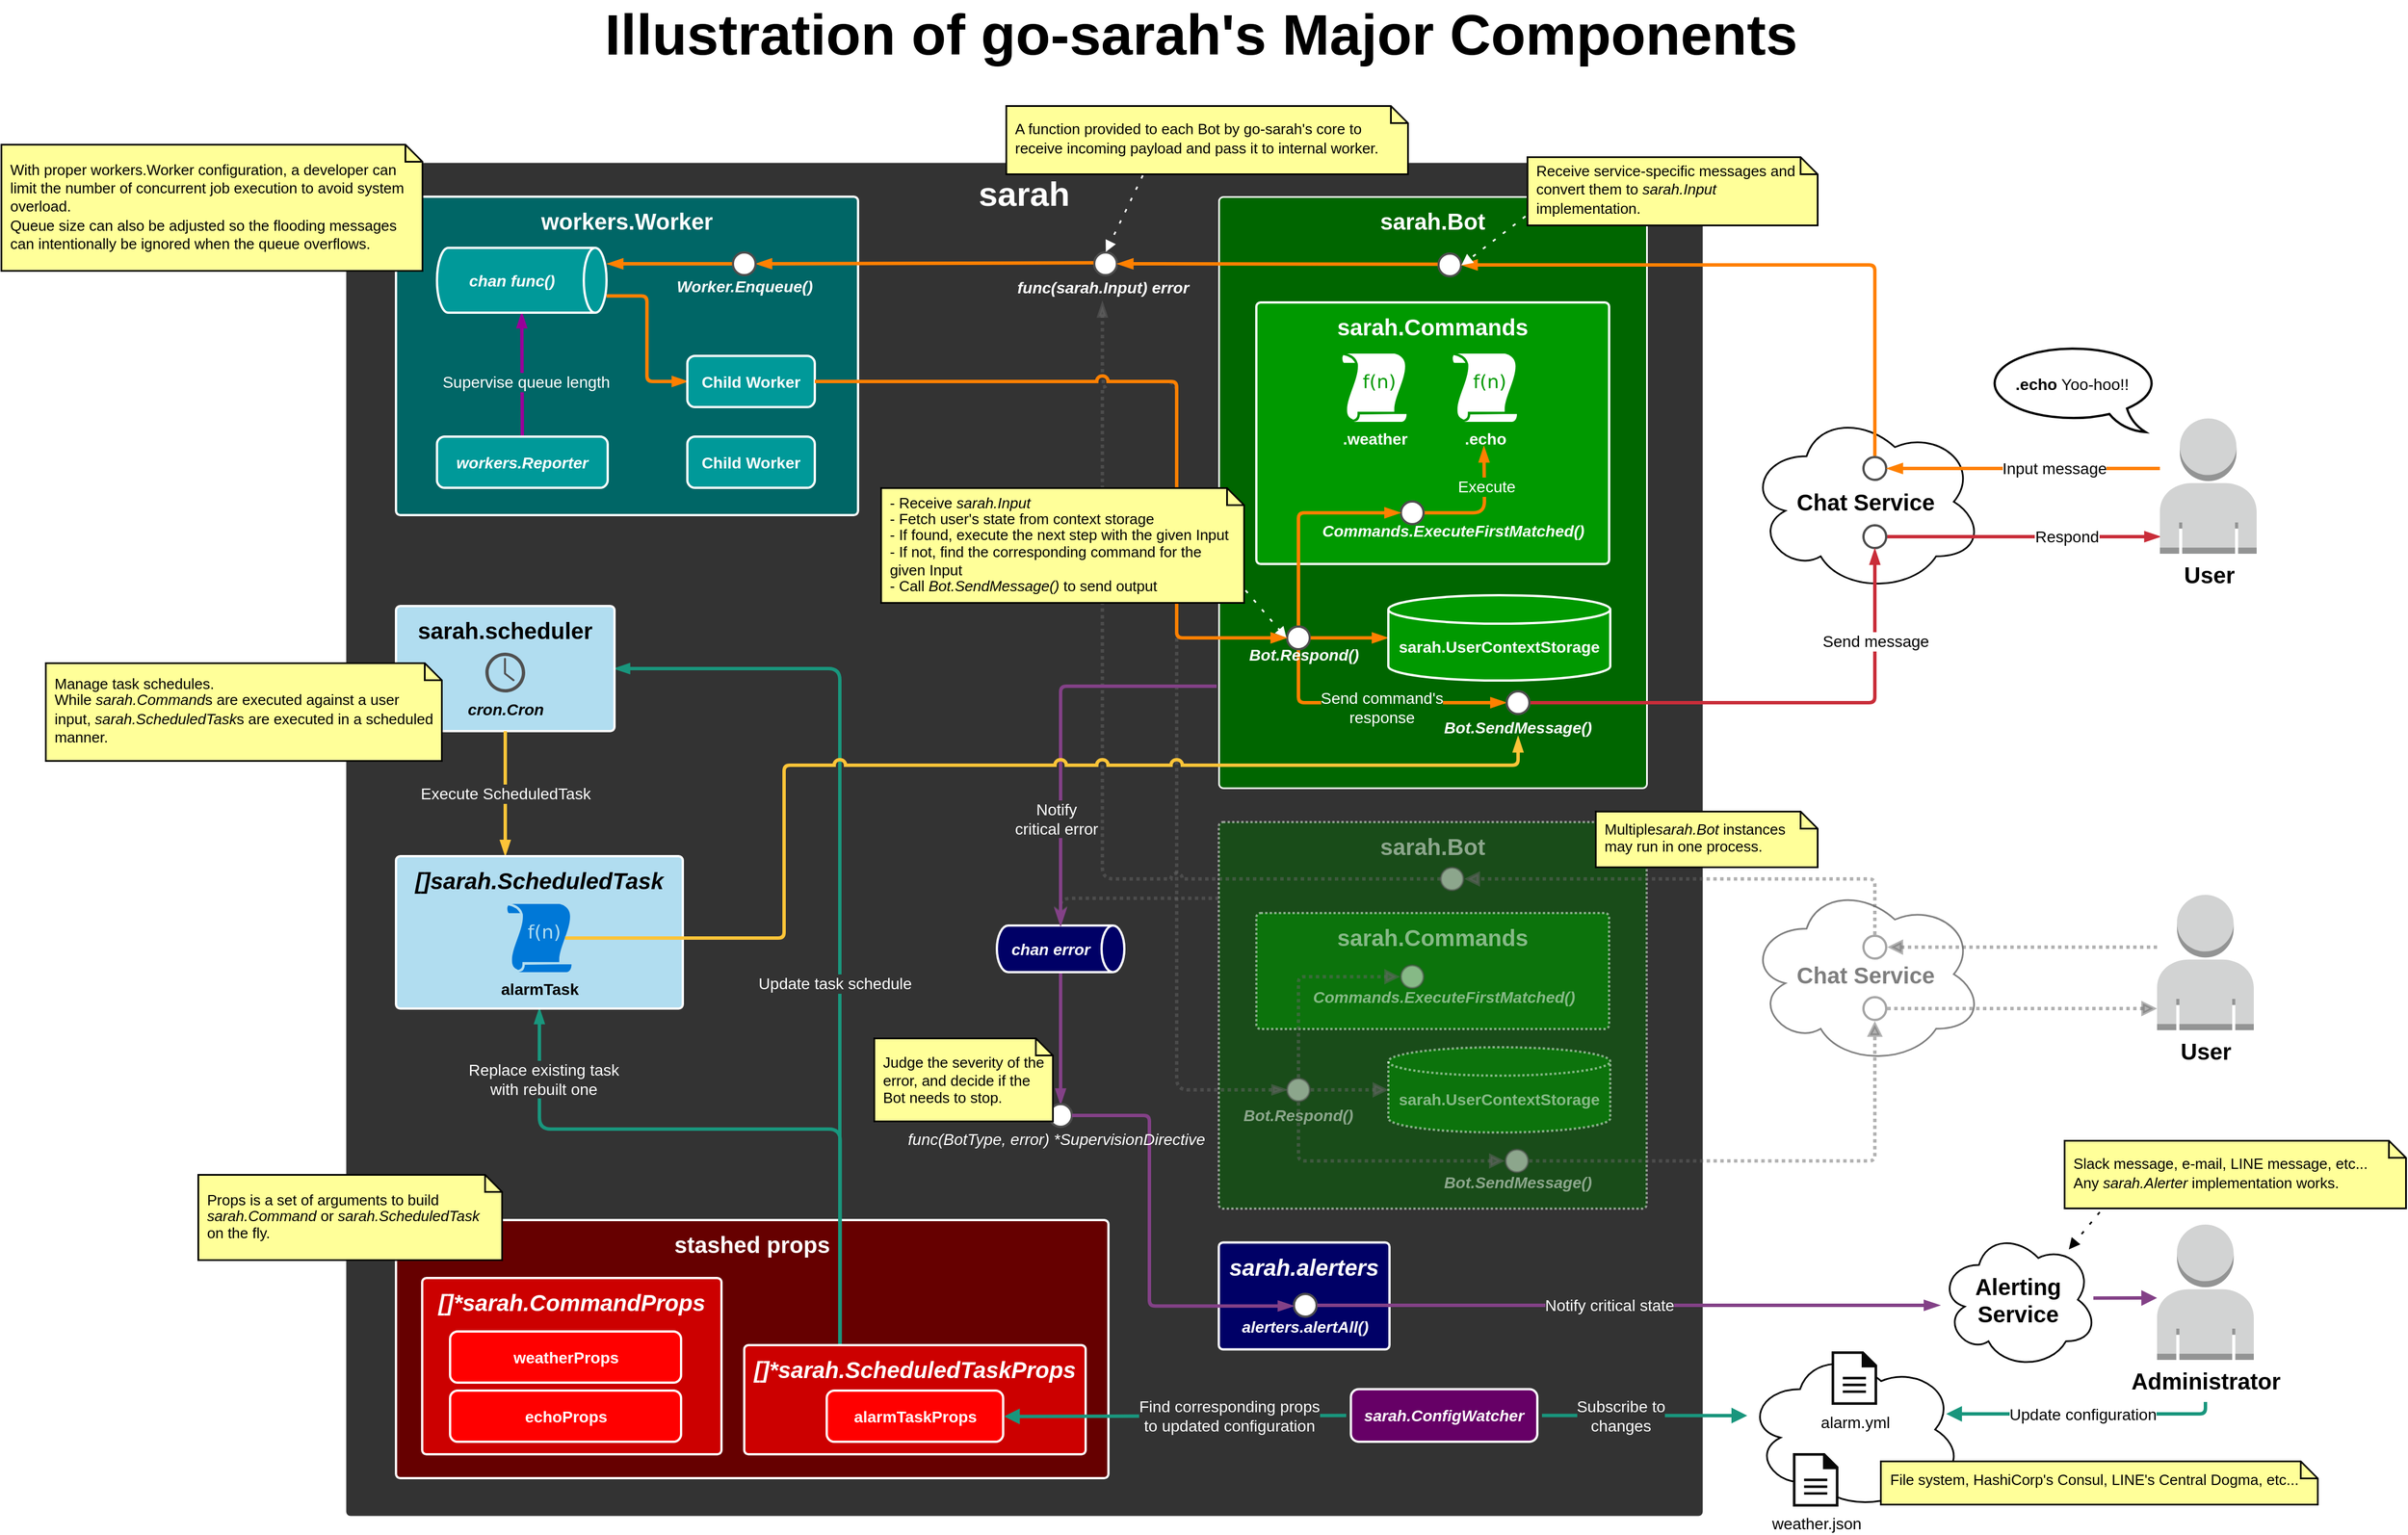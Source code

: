<mxfile version="14.6.13" type="device"><diagram id="8FASz6ixOo-Ovtf7141D" name="Page-1"><mxGraphModel dx="3965" dy="2244" grid="1" gridSize="10" guides="1" tooltips="1" connect="1" arrows="1" fold="1" page="1" pageScale="1" pageWidth="850" pageHeight="1100" math="0" shadow="0"><root><mxCell id="0"/><mxCell id="1" parent="0"/><UserObject label="&lt;font style=&quot;font-size: 20px&quot;&gt;Chat Service&lt;/font&gt;" lucidchartObjectId="Y3EwgaQ79bdN" id="6I85RIGcsfPGc5mKwnYs-201"><mxCell style="html=1;overflow=block;blockSpacing=1;whiteSpace=wrap;ellipse;shape=cloud;whiteSpace=wrap;fontSize=13;fontFamily=Helvetica;fontColor=#000000;spacing=3.8;strokeOpacity=100;rounded=1;absoluteArcSize=1;arcSize=7.5;strokeWidth=1.5;fontStyle=1;opacity=50;textOpacity=50;" vertex="1" parent="1"><mxGeometry x="1471.5" y="883.5" width="207" height="160" as="geometry"/></mxCell></UserObject><UserObject label="&lt;b style=&quot;font-size: 30px;&quot;&gt;&lt;font color=&quot;#ffffff&quot; style=&quot;font-size: 30px;&quot;&gt;sarah&lt;/font&gt;&lt;/b&gt;" lucidchartObjectId="~TEwo7Bmy4Hv" id="6I85RIGcsfPGc5mKwnYs-1"><mxCell style="html=1;overflow=block;blockSpacing=1;whiteSpace=wrap;;whiteSpace=wrap;fontSize=30;align=center;spacing=0;strokeOpacity=100;rounded=1;absoluteArcSize=1;arcSize=7.5;strokeWidth=1.5;fontFamily=Helvetica;verticalAlign=top;spacingTop=10;strokeColor=none;fillColor=#333333;" vertex="1" parent="1"><mxGeometry x="240" y="250" width="1192" height="1190" as="geometry"/></mxCell></UserObject><UserObject label="sarah.Bot" lucidchartObjectId="9bFwkABP1oSc" id="6I85RIGcsfPGc5mKwnYs-2"><mxCell style="html=1;overflow=block;blockSpacing=1;whiteSpace=wrap;;whiteSpace=wrap;fontSize=20;align=center;spacing=0;strokeOpacity=100;rounded=1;absoluteArcSize=1;arcSize=7.5;strokeWidth=1.5;fontColor=#ffffff;verticalAlign=top;fontStyle=1;spacingTop=10;strokeColor=#FFFFFF;fontFamily=Helvetica;fillColor=#006600;" vertex="1" parent="1"><mxGeometry x="1007" y="280" width="376" height="520" as="geometry"/></mxCell></UserObject><UserObject label="&lt;b&gt;&lt;font style=&quot;font-size: 20px&quot;&gt;sarah.Commands&lt;/font&gt;&lt;/b&gt;" lucidchartObjectId="dmFwUx.D69CZ" id="6I85RIGcsfPGc5mKwnYs-3"><mxCell style="html=1;overflow=block;blockSpacing=1;;whiteSpace=wrap;fontSize=13;align=center;spacing=0;strokeOpacity=100;rounded=1;absoluteArcSize=1;arcSize=7.5;strokeWidth=2;fontColor=#ffffff;verticalAlign=top;spacingTop=10;strokeColor=#FFFFFF;fontFamily=Helvetica;fillColor=#009900;" vertex="1" parent="1"><mxGeometry x="1040" y="373" width="310" height="230" as="geometry"/></mxCell></UserObject><UserObject label="&lt;font style=&quot;font-size: 20px&quot;&gt;&lt;span&gt;workers.Worker&lt;/span&gt;&lt;/font&gt;" lucidchartObjectId="JkFwT4.Sp3sK" id="6I85RIGcsfPGc5mKwnYs-4"><mxCell style="html=1;overflow=block;blockSpacing=1;whiteSpace=wrap;;whiteSpace=wrap;fontSize=13;align=center;spacing=0;strokeOpacity=100;rounded=1;absoluteArcSize=1;arcSize=7.5;strokeWidth=2;verticalAlign=top;spacingTop=10;fontColor=#ffffff;fontStyle=1;labelBorderColor=none;strokeColor=#FFFFFF;fontFamily=Helvetica;fillColor=#006666;" vertex="1" parent="1"><mxGeometry x="284" y="280" width="406" height="280" as="geometry"/></mxCell></UserObject><UserObject label="&lt;font style=&quot;font-size: 20px&quot;&gt;Chat Service&lt;/font&gt;" lucidchartObjectId="Y3EwgaQ79bdN" id="6I85RIGcsfPGc5mKwnYs-10"><mxCell style="html=1;overflow=block;blockSpacing=1;whiteSpace=wrap;ellipse;shape=cloud;whiteSpace=wrap;fontSize=13;fontFamily=Helvetica;fontColor=#000000;spacing=3.8;strokeOpacity=100;rounded=1;absoluteArcSize=1;arcSize=7.5;strokeWidth=1.5;fontStyle=1" vertex="1" parent="1"><mxGeometry x="1471.5" y="468" width="207" height="160" as="geometry"/></mxCell></UserObject><UserObject label="" lucidchartObjectId="n4EwP9O55nVe" id="6I85RIGcsfPGc5mKwnYs-11"><mxCell style="html=1;overflow=block;blockSpacing=1;whiteSpace=wrap;ellipse;whiteSpace=wrap;fontSize=13;spacing=3.8;strokeOpacity=100;rounded=1;absoluteArcSize=1;arcSize=7.5;strokeWidth=2;fontFamily=Helvetica;strokeColor=#4D4D4D;" vertex="1" parent="1"><mxGeometry x="1573.5" y="509" width="20" height="20" as="geometry"/></mxCell></UserObject><UserObject label="" lucidchartObjectId="y4EwWJnnVA7P" id="6I85RIGcsfPGc5mKwnYs-12"><mxCell style="html=1;overflow=block;blockSpacing=1;whiteSpace=wrap;ellipse;whiteSpace=wrap;fontSize=13;spacing=3.8;strokeOpacity=100;rounded=1;absoluteArcSize=1;arcSize=7.5;strokeWidth=2;fontFamily=Helvetica;strokeColor=#4D4D4D;" vertex="1" parent="1"><mxGeometry x="1573.5" y="569" width="20" height="20" as="geometry"/></mxCell></UserObject><UserObject label="" lucidchartObjectId="V4Ew5cViEsI8" id="6I85RIGcsfPGc5mKwnYs-13"><mxCell style="html=1;overflow=block;blockSpacing=1;whiteSpace=wrap;ellipse;whiteSpace=wrap;fontSize=13;spacing=3.8;strokeOpacity=100;rounded=1;absoluteArcSize=1;arcSize=7.5;strokeWidth=2;fontFamily=Helvetica;strokeColor=#4D4D4D;" vertex="1" parent="1"><mxGeometry x="1200" y="330" width="20" height="20" as="geometry"/></mxCell></UserObject><UserObject label="" lucidchartObjectId="34EwVBHqPJ98" id="6I85RIGcsfPGc5mKwnYs-14"><mxCell style="html=1;jettySize=18;whiteSpace=wrap;fontSize=13;strokeOpacity=100;strokeWidth=3;rounded=0;startArrow=none;;endArrow=blockThin;endFill=1;;entryX=1.05;entryY=0.5;entryPerimeter=0;edgeStyle=elbowEdgeStyle;elbow=vertical;fontFamily=Helvetica;strokeColor=#FF8000;" edge="1" parent="1" target="6I85RIGcsfPGc5mKwnYs-11" source="6I85RIGcsfPGc5mKwnYs-138"><mxGeometry width="100" height="100" relative="1" as="geometry"><mxPoint x="1741.5" y="523" as="sourcePoint"/></mxGeometry></mxCell></UserObject><mxCell id="6I85RIGcsfPGc5mKwnYs-15" value="Input message" style="text;html=1;resizable=0;labelBackgroundColor=#ffffff;align=center;verticalAlign=middle;fontColor=#000000;;fontSize=14;fontFamily=Helvetica;" vertex="1" parent="6I85RIGcsfPGc5mKwnYs-14"><mxGeometry x="-0.219" relative="1" as="geometry"/></mxCell><UserObject label="" lucidchartObjectId="T_Gw6KO2FKRy" id="6I85RIGcsfPGc5mKwnYs-16"><mxCell style="html=1;jettySize=18;whiteSpace=wrap;fontSize=13;strokeOpacity=100;strokeWidth=3;rounded=1;arcSize=10;edgeStyle=orthogonalEdgeStyle;startArrow=none;;endArrow=blockThin;endFill=1;;exitX=0.5;exitY=-0.05;exitPerimeter=0;entryX=1.04;entryY=0.5;entryPerimeter=0;fontFamily=Helvetica;strokeColor=#FF8000;" edge="1" parent="1" source="6I85RIGcsfPGc5mKwnYs-11" target="6I85RIGcsfPGc5mKwnYs-13"><mxGeometry width="100" height="100" relative="1" as="geometry"><Array as="points"/></mxGeometry></mxCell></UserObject><UserObject label="" lucidchartObjectId="Q6Ew5_EP.VTj" id="6I85RIGcsfPGc5mKwnYs-17"><mxCell style="html=1;overflow=block;blockSpacing=1;whiteSpace=wrap;ellipse;whiteSpace=wrap;fontSize=13;fontFamily=Helvetica;fontColor=#000000;spacing=3.8;strokeOpacity=100;rounded=1;absoluteArcSize=1;arcSize=7.5;strokeWidth=2;strokeColor=#4D4D4D;" vertex="1" parent="1"><mxGeometry x="897.5" y="329" width="20" height="20" as="geometry"/></mxCell></UserObject><UserObject label="" lucidchartObjectId="T_GwuftSq3rr" id="6I85RIGcsfPGc5mKwnYs-18"><mxCell style="html=1;jettySize=18;whiteSpace=wrap;fontSize=13;strokeOpacity=100;strokeWidth=3;rounded=0;startArrow=none;;endArrow=blockThin;endFill=1;;exitX=-0.036;exitY=0.467;exitPerimeter=0;entryX=1.038;entryY=0.5;entryPerimeter=0;fontFamily=Helvetica;strokeColor=#FF8000;" edge="1" parent="1" source="6I85RIGcsfPGc5mKwnYs-13" target="6I85RIGcsfPGc5mKwnYs-17"><mxGeometry width="100" height="100" relative="1" as="geometry"><Array as="points"/></mxGeometry></mxCell></UserObject><UserObject label="" lucidchartObjectId="UqLwesuzox1b" id="6I85RIGcsfPGc5mKwnYs-19"><mxCell style="html=1;jettySize=18;whiteSpace=wrap;fontSize=13;strokeOpacity=100;strokeWidth=3;rounded=0;startArrow=none;;endArrow=blockThin;endFill=1;;exitX=-0.033;exitY=0.459;exitPerimeter=0;entryX=1.038;entryY=0.5;entryPerimeter=0;fontFamily=Helvetica;strokeColor=#FF8000;" edge="1" parent="1" source="6I85RIGcsfPGc5mKwnYs-17" target="6I85RIGcsfPGc5mKwnYs-20"><mxGeometry width="100" height="100" relative="1" as="geometry"><Array as="points"/></mxGeometry></mxCell></UserObject><UserObject label="" lucidchartObjectId="67Ewq-rX-1b1" id="6I85RIGcsfPGc5mKwnYs-20"><mxCell style="html=1;overflow=block;blockSpacing=1;whiteSpace=wrap;ellipse;whiteSpace=wrap;fontSize=13;spacing=3.8;strokeOpacity=100;rounded=1;absoluteArcSize=1;arcSize=7.5;strokeWidth=2;fontFamily=Helvetica;strokeColor=#4D4D4D;" vertex="1" parent="1"><mxGeometry x="580" y="329" width="20" height="20" as="geometry"/></mxCell></UserObject><UserObject label="" lucidchartObjectId="T_Gw6QIdkR-E" id="6I85RIGcsfPGc5mKwnYs-21"><mxCell style="html=1;jettySize=18;whiteSpace=wrap;fontSize=13;strokeOpacity=100;strokeWidth=3;rounded=1;arcSize=10;edgeStyle=orthogonalEdgeStyle;startArrow=none;;endArrow=blockThin;endFill=1;;exitX=-0.038;exitY=0.5;exitPerimeter=0;fontFamily=Helvetica;strokeColor=#FF8000;" edge="1" parent="1" source="6I85RIGcsfPGc5mKwnYs-20"><mxGeometry width="100" height="100" relative="1" as="geometry"><Array as="points"/><mxPoint x="470" y="339" as="targetPoint"/></mxGeometry></mxCell></UserObject><UserObject label="" lucidchartObjectId="l-EwdotNidBL" id="6I85RIGcsfPGc5mKwnYs-24"><mxCell style="html=1;jettySize=18;whiteSpace=wrap;fontSize=13;strokeOpacity=100;strokeWidth=3;rounded=1;arcSize=10;edgeStyle=orthogonalEdgeStyle;startArrow=none;;endArrow=blockThin;endFill=1;;fontFamily=Helvetica;strokeColor=#FF8000;exitX=1;exitY=0;exitDx=0;exitDy=42.25;exitPerimeter=0;entryX=0;entryY=0.5;entryDx=0;entryDy=0;" edge="1" parent="1" source="6I85RIGcsfPGc5mKwnYs-5" target="6I85RIGcsfPGc5mKwnYs-170"><mxGeometry width="100" height="100" relative="1" as="geometry"><mxPoint x="439" y="374" as="sourcePoint"/><mxPoint x="638" y="424" as="targetPoint"/></mxGeometry></mxCell></UserObject><UserObject label="" lucidchartObjectId="o.EwG6jFFzJ8" id="6I85RIGcsfPGc5mKwnYs-26"><mxCell style="html=1;overflow=block;blockSpacing=1;whiteSpace=wrap;ellipse;whiteSpace=wrap;fontSize=13;spacing=3.8;strokeOpacity=100;rounded=1;absoluteArcSize=1;arcSize=7.5;strokeWidth=2;fontFamily=Helvetica;strokeColor=#4D4D4D;" vertex="1" parent="1"><mxGeometry x="1067" y="658" width="20" height="20" as="geometry"/></mxCell></UserObject><UserObject label="" lucidchartObjectId="T_GwEZWdaXwF" id="6I85RIGcsfPGc5mKwnYs-27"><mxCell style="html=1;jettySize=18;whiteSpace=wrap;fontSize=13;strokeOpacity=100;strokeWidth=3;rounded=1;arcSize=10;edgeStyle=orthogonalEdgeStyle;startArrow=none;;endArrow=blockThin;endFill=1;;exitX=0.5;exitY=1.041;exitPerimeter=0;entryX=-0.035;entryY=0.5;entryPerimeter=0;fontFamily=Helvetica;strokeColor=#FF8000;" edge="1" parent="1" source="6I85RIGcsfPGc5mKwnYs-26" target="6I85RIGcsfPGc5mKwnYs-93"><mxGeometry width="100" height="100" relative="1" as="geometry"><Array as="points"/></mxGeometry></mxCell></UserObject><mxCell id="6I85RIGcsfPGc5mKwnYs-28" value="&lt;font style=&quot;font-size: 14px&quot; color=&quot;#ffffff&quot;&gt;Send command's&lt;br&gt;response&lt;/font&gt;" style="text;html=1;resizable=0;labelBackgroundColor=#006600;align=center;verticalAlign=top;fontColor=#000000;;fontSize=13;fontFamily=Helvetica;" vertex="1" parent="6I85RIGcsfPGc5mKwnYs-27"><mxGeometry x="0.226" relative="1" as="geometry"><mxPoint x="-21" y="-19" as="offset"/></mxGeometry></mxCell><mxCell id="6I85RIGcsfPGc5mKwnYs-182" style="edgeStyle=orthogonalEdgeStyle;rounded=1;orthogonalLoop=1;jettySize=auto;html=1;exitX=1;exitY=0.5;exitDx=0;exitDy=0;labelBackgroundColor=none;fontFamily=Helvetica;fontSize=14;fontColor=#FFFFFF;endArrow=blockThin;endFill=1;strokeWidth=3;align=left;strokeColor=#FF8000;" edge="1" parent="1" source="6I85RIGcsfPGc5mKwnYs-29"><mxGeometry relative="1" as="geometry"><mxPoint x="1240" y="500" as="targetPoint"/></mxGeometry></mxCell><mxCell id="6I85RIGcsfPGc5mKwnYs-183" value="Execute" style="edgeLabel;html=1;align=center;verticalAlign=middle;resizable=0;points=[];fontSize=14;fontFamily=Helvetica;fontColor=#FFFFFF;labelBackgroundColor=#009900;" vertex="1" connectable="0" parent="6I85RIGcsfPGc5mKwnYs-182"><mxGeometry x="0.017" y="2" relative="1" as="geometry"><mxPoint x="3" y="-20" as="offset"/></mxGeometry></mxCell><UserObject label="" lucidchartObjectId="1.Ew_.mxLfDK" id="6I85RIGcsfPGc5mKwnYs-29"><mxCell style="html=1;overflow=block;blockSpacing=1;whiteSpace=wrap;ellipse;whiteSpace=wrap;fontSize=13;spacing=3.8;strokeOpacity=100;rounded=1;absoluteArcSize=1;arcSize=7.5;strokeWidth=2;verticalAlign=top;align=center;spacingTop=17;labelPosition=center;verticalLabelPosition=bottom;textDirection=ltr;fontFamily=Helvetica;strokeColor=#4D4D4D;" vertex="1" parent="1"><mxGeometry x="1167" y="548" width="20" height="20" as="geometry"/></mxCell></UserObject><UserObject label="" lucidchartObjectId="T_Gwk9c77vtE" id="6I85RIGcsfPGc5mKwnYs-30"><mxCell style="html=1;jettySize=18;whiteSpace=wrap;fontSize=13;strokeOpacity=100;strokeWidth=3;rounded=1;arcSize=10;edgeStyle=orthogonalEdgeStyle;startArrow=none;;endArrow=blockThin;endFill=1;;exitX=0.5;exitY=-0.041;exitPerimeter=0;entryX=-0.038;entryY=0.5;entryPerimeter=0;fontFamily=Helvetica;strokeColor=#FF8000;" edge="1" parent="1" source="6I85RIGcsfPGc5mKwnYs-26" target="6I85RIGcsfPGc5mKwnYs-29"><mxGeometry width="100" height="100" relative="1" as="geometry"><Array as="points"/></mxGeometry></mxCell></UserObject><UserObject label="" lucidchartObjectId="T_GwgCXR~9W." id="6I85RIGcsfPGc5mKwnYs-31"><mxCell style="html=1;jettySize=18;whiteSpace=wrap;fontSize=13;strokeOpacity=100;strokeWidth=3;rounded=0;startArrow=none;;endArrow=blockThin;endFill=1;;exitX=1.038;exitY=0.5;exitPerimeter=0;entryX=-0.004;entryY=0.5;entryPerimeter=0;fontFamily=Helvetica;strokeColor=#FF8000;" edge="1" parent="1" source="6I85RIGcsfPGc5mKwnYs-26" target="6I85RIGcsfPGc5mKwnYs-6"><mxGeometry width="100" height="100" relative="1" as="geometry"><Array as="points"/></mxGeometry></mxCell></UserObject><UserObject label="" lucidchartObjectId="T_GwwotM~91q" id="6I85RIGcsfPGc5mKwnYs-32"><mxCell style="html=1;jettySize=18;whiteSpace=wrap;fontSize=13;strokeColor=#c92d39;strokeOpacity=100;strokeWidth=3;rounded=1;arcSize=10;edgeStyle=orthogonalEdgeStyle;startArrow=none;;endArrow=blockThin;endFill=1;;exitX=1.035;exitY=0.5;exitPerimeter=0;entryX=0.5;entryY=1.051;entryPerimeter=0;fontFamily=Helvetica;" edge="1" parent="1" source="6I85RIGcsfPGc5mKwnYs-93" target="6I85RIGcsfPGc5mKwnYs-12"><mxGeometry width="100" height="100" relative="1" as="geometry"><Array as="points"/></mxGeometry></mxCell></UserObject><mxCell id="6I85RIGcsfPGc5mKwnYs-33" value="Send message" style="text;html=1;resizable=0;labelBackgroundColor=#ffffff;align=center;verticalAlign=middle;fontColor=#000000;;fontSize=14;fontFamily=Helvetica;" vertex="1" parent="6I85RIGcsfPGc5mKwnYs-32"><mxGeometry x="0.634" relative="1" as="geometry"/></mxCell><UserObject label="" lucidchartObjectId="gbFwTdvKWLlt" id="6I85RIGcsfPGc5mKwnYs-34"><mxCell style="html=1;jettySize=18;whiteSpace=wrap;fontSize=13;strokeColor=#c92d39;strokeOpacity=100;strokeWidth=3;rounded=0;startArrow=none;;endArrow=blockThin;endFill=1;;exitX=1.05;exitY=0.5;exitPerimeter=0;edgeStyle=elbowEdgeStyle;elbow=vertical;fontFamily=Helvetica;" edge="1" parent="1" source="6I85RIGcsfPGc5mKwnYs-12" target="6I85RIGcsfPGc5mKwnYs-138"><mxGeometry width="100" height="100" relative="1" as="geometry"><mxPoint x="1791.5" y="577" as="targetPoint"/></mxGeometry></mxCell></UserObject><mxCell id="6I85RIGcsfPGc5mKwnYs-35" value="Respond" style="text;html=1;resizable=0;labelBackgroundColor=#ffffff;align=center;verticalAlign=middle;fontColor=#000000;;fontSize=14;fontFamily=Helvetica;" vertex="1" parent="6I85RIGcsfPGc5mKwnYs-34"><mxGeometry x="0.311" relative="1" as="geometry"/></mxCell><UserObject label="" lucidchartObjectId="T_Gw7FAwACZ~" id="6I85RIGcsfPGc5mKwnYs-37"><mxCell style="html=1;jettySize=18;whiteSpace=wrap;fontSize=13;strokeWidth=3;rounded=0;startArrow=none;;endArrow=blockThin;endFill=1;;exitX=0.5;exitY=0;fontFamily=Helvetica;strokeColor=#990099;exitDx=0;exitDy=0;elbow=vertical;entryX=0.5;entryY=1;entryDx=0;entryDy=0;entryPerimeter=0;" edge="1" parent="1" source="6I85RIGcsfPGc5mKwnYs-36" target="6I85RIGcsfPGc5mKwnYs-5"><mxGeometry width="100" height="100" relative="1" as="geometry"><mxPoint x="406.34" y="478.995" as="sourcePoint"/><mxPoint x="406.304" y="377.501" as="targetPoint"/></mxGeometry></mxCell></UserObject><mxCell id="6I85RIGcsfPGc5mKwnYs-38" value="Supervise queue length" style="text;html=1;resizable=0;labelBackgroundColor=#006666;align=center;verticalAlign=middle;;fontSize=14;fontFamily=Helvetica;fontColor=#FFFFFF;" vertex="1" parent="6I85RIGcsfPGc5mKwnYs-37"><mxGeometry x="-0.298" relative="1" as="geometry"><mxPoint x="3" y="-10" as="offset"/></mxGeometry></mxCell><UserObject label="stashed props" lucidchartObjectId="m7FwXDzVmEIb" id="6I85RIGcsfPGc5mKwnYs-41"><mxCell style="html=1;overflow=block;blockSpacing=1;whiteSpace=wrap;;whiteSpace=wrap;fontSize=20;align=center;spacing=0;strokeOpacity=100;rounded=1;absoluteArcSize=1;arcSize=7.5;strokeWidth=2;fontFamily=Helvetica;strokeColor=#FFFFFF;verticalAlign=top;spacingTop=10;fontStyle=1;fontColor=#FFF;fillColor=#660000;" vertex="1" parent="1"><mxGeometry x="284" y="1180" width="626" height="227" as="geometry"/></mxCell></UserObject><UserObject label="[]*sarah.CommandProps" lucidchartObjectId="B8Fwj0VpxEKY" id="6I85RIGcsfPGc5mKwnYs-42"><mxCell style="html=1;overflow=block;blockSpacing=1;whiteSpace=wrap;;whiteSpace=wrap;fontSize=20;align=center;spacing=0;strokeOpacity=100;rounded=1;absoluteArcSize=1;arcSize=7.5;strokeWidth=2;fontFamily=Helvetica;verticalAlign=top;fontStyle=3;spacingTop=10;strokeColor=#FFFFFF;fontColor=#FFFFFF;fillColor=#CC0000;" vertex="1" parent="1"><mxGeometry x="307" y="1231" width="263" height="155" as="geometry"/></mxCell></UserObject><mxCell id="6I85RIGcsfPGc5mKwnYs-179" style="edgeStyle=orthogonalEdgeStyle;rounded=1;orthogonalLoop=1;jettySize=auto;html=1;labelBackgroundColor=none;fontFamily=Helvetica;fontSize=14;fontColor=#FFFFFF;endArrow=blockThin;endFill=1;strokeWidth=3;align=left;strokeColor=#19967D;jumpStyle=none;entryX=1;entryY=0.5;entryDx=0;entryDy=0;exitX=0.28;exitY=0.01;exitDx=0;exitDy=0;exitPerimeter=0;" edge="1" parent="1" source="6I85RIGcsfPGc5mKwnYs-43" target="6I85RIGcsfPGc5mKwnYs-61"><mxGeometry relative="1" as="geometry"><mxPoint x="674" y="1288" as="sourcePoint"/><Array as="points"><mxPoint x="674" y="695"/></Array></mxGeometry></mxCell><mxCell id="6I85RIGcsfPGc5mKwnYs-180" style="edgeStyle=orthogonalEdgeStyle;rounded=1;orthogonalLoop=1;jettySize=auto;html=1;labelBackgroundColor=none;fontFamily=Helvetica;fontSize=14;fontColor=#FFFFFF;endArrow=blockThin;endFill=1;strokeColor=#19967D;strokeWidth=3;align=left;entryX=0.5;entryY=1;entryDx=0;entryDy=0;exitX=0.281;exitY=0.006;exitDx=0;exitDy=0;exitPerimeter=0;" edge="1" parent="1" source="6I85RIGcsfPGc5mKwnYs-43" target="6I85RIGcsfPGc5mKwnYs-39"><mxGeometry relative="1" as="geometry"><mxPoint x="673" y="1260" as="sourcePoint"/><mxPoint x="453" y="994" as="targetPoint"/><Array as="points"><mxPoint x="674" y="1100"/><mxPoint x="410" y="1100"/></Array></mxGeometry></mxCell><UserObject label="[]*sarah.ScheduledTaskProps" lucidchartObjectId="B8Fw~y5KN~qJ" id="6I85RIGcsfPGc5mKwnYs-43"><mxCell style="html=1;overflow=block;blockSpacing=1;whiteSpace=wrap;;whiteSpace=wrap;fontSize=20;align=center;spacing=0;strokeOpacity=100;rounded=1;absoluteArcSize=1;arcSize=7.5;strokeWidth=2;fontFamily=Helvetica;fontStyle=3;verticalAlign=top;spacingTop=10;strokeColor=#FFFFFF;fontColor=#FFFFFF;fillColor=#CC0000;" vertex="1" parent="1"><mxGeometry x="590" y="1290" width="300" height="96" as="geometry"/></mxCell></UserObject><UserObject label="alarmTaskProps" lucidchartObjectId="~9Fw4CX_ucv0" id="6I85RIGcsfPGc5mKwnYs-44"><mxCell style="rounded=1;whiteSpace=wrap;html=1;fontFamily=Helvetica;fontSize=14;align=center;strokeWidth=2;fontStyle=1;fontColor=#FFFFFF;strokeColor=#FFFFFF;fillColor=#FF0000;" vertex="1" parent="1"><mxGeometry x="662.5" y="1330" width="155" height="45" as="geometry"/></mxCell></UserObject><UserObject label="echoProps" lucidchartObjectId="J-FwlIgVX0i~" id="6I85RIGcsfPGc5mKwnYs-45"><mxCell style="rounded=1;whiteSpace=wrap;html=1;fontFamily=Helvetica;fontSize=14;align=center;strokeWidth=2;fontColor=#FFFFFF;strokeColor=#FFFFFF;fontStyle=1;fillColor=#FF0000;" vertex="1" parent="1"><mxGeometry x="331.5" y="1330" width="203" height="45" as="geometry"/></mxCell></UserObject><UserObject label="weatherProps" lucidchartObjectId="J-FwEXhMCZ5Z" id="6I85RIGcsfPGc5mKwnYs-46"><mxCell style="rounded=1;whiteSpace=wrap;html=1;fontFamily=Helvetica;fontSize=14;align=center;strokeWidth=2;fontColor=#FFFFFF;strokeColor=#FFFFFF;fontStyle=1;fillColor=#FF0000;" vertex="1" parent="1"><mxGeometry x="331.5" y="1278" width="203" height="45" as="geometry"/></mxCell></UserObject><UserObject label="" lucidchartObjectId="i.FwYsatMhME" id="6I85RIGcsfPGc5mKwnYs-48"><mxCell style="html=1;overflow=block;blockSpacing=1;whiteSpace=wrap;ellipse;shape=cloud;whiteSpace=wrap;fontSize=13;spacing=3.8;strokeOpacity=100;rounded=1;absoluteArcSize=1;arcSize=7.5;strokeWidth=1.5;fontFamily=Helvetica;" vertex="1" parent="1"><mxGeometry x="1470" y="1293" width="190" height="142" as="geometry"/></mxCell></UserObject><UserObject label="&lt;span style=&quot;color: rgb(255 , 255 , 255) ; font-size: 14px ; font-style: italic ; font-weight: 700&quot;&gt;sarah.ConfigWatcher&lt;/span&gt;" lucidchartObjectId="6bGwxFw.vKYq" id="6I85RIGcsfPGc5mKwnYs-51"><mxCell style="rounded=1;whiteSpace=wrap;html=1;fontFamily=Helvetica;fontSize=13;fontColor=#000000;align=center;strokeWidth=2;strokeColor=#FFFFFF;fillColor=#660066;" vertex="1" parent="1"><mxGeometry x="1123.09" y="1328.75" width="163.81" height="46.25" as="geometry"/></mxCell></UserObject><UserObject label="" lucidchartObjectId="acGwJntkhEjn" id="6I85RIGcsfPGc5mKwnYs-52"><mxCell style="html=1;jettySize=18;whiteSpace=wrap;fontSize=13;strokeColor=#19967d;strokeOpacity=100;strokeWidth=3;rounded=0;startArrow=none;;endArrow=block;endFill=1;;exitX=1.025;exitY=0.5;exitPerimeter=0;fontFamily=Helvetica;elbow=vertical;edgeStyle=elbowEdgeStyle;" edge="1" parent="1" source="6I85RIGcsfPGc5mKwnYs-51" target="6I85RIGcsfPGc5mKwnYs-48"><mxGeometry width="100" height="100" relative="1" as="geometry"><Array as="points"><mxPoint x="1290" y="1352"/><mxPoint x="1420" y="1364"/></Array><mxPoint x="1340" y="1348" as="targetPoint"/></mxGeometry></mxCell></UserObject><mxCell id="6I85RIGcsfPGc5mKwnYs-53" value="Subscribe to &lt;br&gt;changes" style="text;html=1;resizable=0;labelBackgroundColor=#333333;align=center;verticalAlign=middle;;fontSize=14;fontFamily=Helvetica;fontColor=#FFFFFF;" vertex="1" parent="6I85RIGcsfPGc5mKwnYs-52"><mxGeometry relative="1" as="geometry"><mxPoint x="-21" as="offset"/></mxGeometry></mxCell><mxCell id="6I85RIGcsfPGc5mKwnYs-190" style="edgeStyle=orthogonalEdgeStyle;rounded=1;jumpStyle=arc;orthogonalLoop=1;jettySize=auto;html=1;exitX=0;exitY=0;exitDx=0;exitDy=0;labelBackgroundColor=none;fontFamily=Helvetica;fontSize=14;fontColor=#FFFFFF;endArrow=blockThin;endFill=1;strokeColor=#FFFFFF;strokeWidth=3;align=left;" edge="1" parent="6I85RIGcsfPGc5mKwnYs-52" source="6I85RIGcsfPGc5mKwnYs-53" target="6I85RIGcsfPGc5mKwnYs-53"><mxGeometry relative="1" as="geometry"/></mxCell><UserObject label="" lucidchartObjectId="tcGwTJ6Va60l" id="6I85RIGcsfPGc5mKwnYs-54"><mxCell style="html=1;jettySize=18;whiteSpace=wrap;fontSize=14;strokeColor=#19967d;strokeOpacity=100;strokeWidth=3;rounded=0;startArrow=none;;endArrow=block;endFill=1;;exitX=-0.025;exitY=0.5;exitPerimeter=0;entryX=1.005;entryY=0.505;entryPerimeter=0;fontFamily=Helvetica;fontColor=#FFFFFF;labelBackgroundColor=none;" edge="1" parent="1" source="6I85RIGcsfPGc5mKwnYs-51" target="6I85RIGcsfPGc5mKwnYs-44"><mxGeometry width="100" height="100" relative="1" as="geometry"><Array as="points"/></mxGeometry></mxCell></UserObject><mxCell id="6I85RIGcsfPGc5mKwnYs-55" value="&lt;font color=&quot;#ffffff&quot; style=&quot;font-size: 14px;&quot;&gt;Find corresponding props&lt;br style=&quot;font-size: 14px;&quot;&gt;to updated configuration&lt;/font&gt;" style="text;html=1;resizable=0;labelBackgroundColor=#333333;align=center;verticalAlign=middle;fontColor=#000000;;fontSize=14;fontFamily=Helvetica;labelBorderColor=none;" vertex="1" parent="6I85RIGcsfPGc5mKwnYs-54"><mxGeometry x="-0.256" relative="1" as="geometry"><mxPoint x="9" as="offset"/></mxGeometry></mxCell><UserObject label="" lucidchartObjectId="KjGwVTWWbM78" id="6I85RIGcsfPGc5mKwnYs-59"><mxCell style="html=1;jettySize=18;whiteSpace=wrap;fontSize=13;strokeColor=#19967d;strokeOpacity=100;strokeWidth=3;rounded=1;arcSize=10;edgeStyle=orthogonalEdgeStyle;startArrow=none;;endArrow=block;endFill=1;;entryX=1.006;entryY=0.5;entryPerimeter=0;fontFamily=Helvetica;" edge="1" parent="1"><mxGeometry width="100" height="100" relative="1" as="geometry"><Array as="points"><mxPoint x="1874" y="1351"/></Array><mxPoint x="1874" y="1340" as="sourcePoint"/><mxPoint x="1646.22" y="1350.5" as="targetPoint"/></mxGeometry></mxCell></UserObject><mxCell id="6I85RIGcsfPGc5mKwnYs-60" value="Update configuration" style="text;html=1;resizable=0;labelBackgroundColor=#ffffff;align=center;verticalAlign=middle;fontColor=#000000;;fontSize=14;fontFamily=Helvetica;" vertex="1" parent="6I85RIGcsfPGc5mKwnYs-59"><mxGeometry relative="1" as="geometry"/></mxCell><UserObject label="sarah.scheduler" lucidchartObjectId="-q0wZ7.ZU_t~" id="6I85RIGcsfPGc5mKwnYs-61"><mxCell style="overflow=block;blockSpacing=1;whiteSpace=wrap;;whiteSpace=wrap;fontSize=20;align=center;spacing=0;strokeOpacity=100;rounded=1;absoluteArcSize=1;arcSize=7.5;strokeWidth=2;fontFamily=Helvetica;verticalAlign=top;fontStyle=1;horizontal=1;spacingTop=10;fillColor=#b1ddf0;strokeColor=#FFFFFF;" vertex="1" parent="1"><mxGeometry x="284" y="640" width="192" height="110" as="geometry"/></mxCell></UserObject><UserObject label="" lucidchartObjectId="E5Kw.3CNweg3" id="6I85RIGcsfPGc5mKwnYs-62"><mxCell style="html=1;jettySize=18;whiteSpace=wrap;fontSize=13;strokeColor=#fcc438;strokeOpacity=100;strokeWidth=3;rounded=0;startArrow=none;;endArrow=blockThin;endFill=1;;fontFamily=Helvetica;entryX=0.38;entryY=-0.005;entryDx=0;entryDy=0;entryPerimeter=0;edgeStyle=elbowEdgeStyle;" edge="1" parent="1" source="6I85RIGcsfPGc5mKwnYs-61" target="6I85RIGcsfPGc5mKwnYs-39"><mxGeometry width="100" height="100" relative="1" as="geometry"><mxPoint x="506" y="762.178" as="sourcePoint"/></mxGeometry></mxCell></UserObject><mxCell id="6I85RIGcsfPGc5mKwnYs-63" value="&lt;font color=&quot;#ffffff&quot; style=&quot;font-size: 14px;&quot;&gt;Execute ScheduledTask&lt;/font&gt;" style="text;html=1;resizable=0;labelBackgroundColor=#333333;align=center;verticalAlign=middle;fontColor=#000000;;fontSize=14;fontFamily=Helvetica;" vertex="1" parent="6I85RIGcsfPGc5mKwnYs-62"><mxGeometry relative="1" as="geometry"/></mxCell><UserObject label="&lt;div style=&quot;display: flex ; justify-content: flex-start ; text-align: left ; align-items: baseline ; font-size: 0 ; line-height: 1.25 ; margin-top: -2px&quot;&gt;&lt;span&gt;&lt;span style=&quot;font-size: 13px&quot;&gt;Receive service-specific messages and c&lt;/span&gt;&lt;span style=&quot;font-size: 13px&quot;&gt;onvert them to &lt;/span&gt;&lt;span style=&quot;font-size: 13px ; font-style: italic&quot;&gt;sarah.Input&lt;/span&gt;&lt;span style=&quot;font-size: 13px&quot;&gt; implementation.&lt;/span&gt;&lt;/span&gt;&lt;/div&gt;" lucidchartObjectId="qrGwe6_vLRbz" id="6I85RIGcsfPGc5mKwnYs-64"><mxCell style="html=1;overflow=block;blockSpacing=1;whiteSpace=wrap;shape=note;size=15;whiteSpace=wrap;fontSize=13;spacing=3.8;strokeWidth=1.5;fontFamily=Helvetica;spacingLeft=5;fillColor=#FFFF99;" vertex="1" parent="1"><mxGeometry x="1278" y="245" width="255" height="60" as="geometry"/></mxCell></UserObject><UserObject label="&lt;div style=&quot;display: flex ; justify-content: flex-start ; text-align: left ; align-items: baseline ; font-size: 0 ; line-height: 1.25 ; margin-top: -2px&quot;&gt;&lt;span&gt;&lt;span style=&quot;font-size: 13px&quot;&gt;A function provided to each Bot by go-sarah's core&amp;nbsp;&lt;/span&gt;&lt;span style=&quot;font-size: 13px&quot;&gt;to receive incoming payload and pass it to internal worker.&lt;/span&gt;&lt;/span&gt;&lt;/div&gt;" lucidchartObjectId="2sGwgsjwwAvi" id="6I85RIGcsfPGc5mKwnYs-65"><mxCell style="html=1;overflow=block;blockSpacing=1;whiteSpace=wrap;shape=note;size=15;whiteSpace=wrap;fontSize=13;spacing=3.8;verticalAlign=middle;strokeWidth=1.5;fontFamily=Helvetica;spacingLeft=5;fillColor=#FFFF99;" vertex="1" parent="1"><mxGeometry x="820" y="200" width="353" height="60" as="geometry"/></mxCell></UserObject><UserObject label="" lucidchartObjectId="7rGwcwJ9XhKW" id="6I85RIGcsfPGc5mKwnYs-66"><mxCell style="html=1;jettySize=18;whiteSpace=wrap;fontSize=13;dashed=1;fixDash=1;dashPattern=3 8;strokeWidth=1.5;rounded=0;startArrow=none;;endArrow=block;endFill=1;;exitX=-0.007;exitY=0.867;exitPerimeter=0;entryX=1;entryY=0.5;fontFamily=Helvetica;strokeColor=#FFFFFF;exitDx=0;exitDy=0;entryDx=0;entryDy=0;" edge="1" parent="1" source="6I85RIGcsfPGc5mKwnYs-64" target="6I85RIGcsfPGc5mKwnYs-13"><mxGeometry width="100" height="100" relative="1" as="geometry"><Array as="points"/></mxGeometry></mxCell></UserObject><UserObject label="" lucidchartObjectId="ttGw.pi5pCFP" id="6I85RIGcsfPGc5mKwnYs-67"><mxCell style="html=1;jettySize=18;whiteSpace=wrap;fontSize=13;dashed=1;fixDash=1;dashPattern=3 8;strokeWidth=1.5;rounded=0;startArrow=none;;endArrow=block;endFill=1;;entryX=0.5;entryY=-0.038;entryPerimeter=0;fontFamily=Helvetica;strokeColor=#FFFFFF;" edge="1" parent="1" target="6I85RIGcsfPGc5mKwnYs-17"><mxGeometry width="100" height="100" relative="1" as="geometry"><Array as="points"/><mxPoint x="940" y="261" as="sourcePoint"/></mxGeometry></mxCell></UserObject><UserObject label="Worker.Enqueue()" lucidchartObjectId="0vGw_SXI99sL" id="6I85RIGcsfPGc5mKwnYs-68"><mxCell style="html=1;overflow=block;blockSpacing=1;whiteSpace=wrap;;whiteSpace=wrap;fontSize=14;fontFamily=Helvetica;fontStyle=3;spacing=3.8;strokeOpacity=0;fillOpacity=0;rounded=1;absoluteArcSize=1;arcSize=7.5;fillColor=#ffffff;strokeWidth=1.5;fontColor=#FFFFFF;" vertex="1" parent="1"><mxGeometry x="521.5" y="345" width="137" height="28" as="geometry"/></mxCell></UserObject><UserObject label="Bot.Respond()" lucidchartObjectId="KwGwyPExl911" id="6I85RIGcsfPGc5mKwnYs-69"><mxCell style="html=1;overflow=block;blockSpacing=1;whiteSpace=wrap;;whiteSpace=wrap;fontSize=14;fontFamily=Helvetica;fontStyle=3;spacing=3.8;strokeOpacity=0;fillOpacity=0;rounded=1;absoluteArcSize=1;arcSize=7.5;fillColor=#ffffff;strokeWidth=1.5;fontColor=#FFFFFF;" vertex="1" parent="1"><mxGeometry x="992" y="670" width="180" height="25" as="geometry"/></mxCell></UserObject><UserObject label="sarah.alerters" lucidchartObjectId="5CGwwnRR4I2E" id="6I85RIGcsfPGc5mKwnYs-72"><mxCell style="overflow=block;blockSpacing=1;whiteSpace=wrap;;whiteSpace=wrap;fontSize=20;align=center;spacing=0;strokeOpacity=100;rounded=1;absoluteArcSize=1;arcSize=7.5;strokeWidth=2;fontFamily=Helvetica;fontStyle=3;verticalAlign=top;spacingTop=10;fontColor=#FFFFFF;strokeColor=#FFFFFF;fillColor=#000066;" vertex="1" parent="1"><mxGeometry x="1007" y="1199.75" width="150" height="94" as="geometry"/></mxCell></UserObject><UserObject label="" lucidchartObjectId="EDGw2uXaCj9S" id="6I85RIGcsfPGc5mKwnYs-73"><mxCell style="html=1;overflow=block;blockSpacing=1;whiteSpace=wrap;ellipse;whiteSpace=wrap;fontSize=13;fontFamily=Helvetica;fontColor=#000000;spacing=3.8;strokeOpacity=100;rounded=1;absoluteArcSize=1;arcSize=7.5;strokeWidth=2;strokeColor=#4D4D4D;" vertex="1" parent="1"><mxGeometry x="1073" y="1245" width="20" height="20" as="geometry"/></mxCell></UserObject><UserObject label="&lt;font style=&quot;font-size: 20px&quot;&gt;&lt;b&gt;Alerting Service&lt;/b&gt;&lt;/font&gt;" lucidchartObjectId="iEGwkIks70wa" id="6I85RIGcsfPGc5mKwnYs-74"><mxCell style="html=1;overflow=block;blockSpacing=1;whiteSpace=wrap;ellipse;shape=cloud;whiteSpace=wrap;fontSize=14;fontFamily=Helvetica;fontColor=#000000;spacing=3.8;strokeOpacity=100;rounded=1;absoluteArcSize=1;arcSize=7.5;strokeWidth=1.5;" vertex="1" parent="1"><mxGeometry x="1640" y="1188.75" width="139" height="122" as="geometry"/></mxCell></UserObject><UserObject label="" lucidchartObjectId="-DGwhC3jVeg." id="6I85RIGcsfPGc5mKwnYs-75"><mxCell style="html=1;jettySize=18;whiteSpace=wrap;fontSize=13;strokeColor=#834187;strokeOpacity=100;strokeWidth=3;rounded=1;arcSize=10;startArrow=none;;endArrow=blockThin;endFill=1;;fontFamily=Helvetica;edgeStyle=elbowEdgeStyle;" edge="1" parent="1" target="6I85RIGcsfPGc5mKwnYs-132"><mxGeometry width="100" height="100" relative="1" as="geometry"><Array as="points"><mxPoint x="868" y="1070"/></Array><mxPoint x="868" y="962" as="sourcePoint"/><mxPoint x="880" y="1030" as="targetPoint"/></mxGeometry></mxCell></UserObject><UserObject label="" lucidchartObjectId="NEGwrbvgV2Dg" id="6I85RIGcsfPGc5mKwnYs-76"><mxCell style="html=1;jettySize=18;whiteSpace=wrap;fontSize=13;strokeColor=#834187;strokeOpacity=100;strokeWidth=3;rounded=1;arcSize=10;edgeStyle=elbowEdgeStyle;startArrow=none;;endArrow=block;endFill=1;;exitX=0.975;exitY=0.491;exitPerimeter=0;fontFamily=Helvetica;elbow=vertical;" edge="1" parent="1" source="6I85RIGcsfPGc5mKwnYs-74" target="6I85RIGcsfPGc5mKwnYs-193"><mxGeometry width="100" height="100" relative="1" as="geometry"><mxPoint x="1801.5" y="1203" as="targetPoint"/></mxGeometry></mxCell></UserObject><UserObject label="" lucidchartObjectId="FEGw_bPywsGY" id="6I85RIGcsfPGc5mKwnYs-77"><mxCell style="html=1;jettySize=18;whiteSpace=wrap;fontSize=13;strokeColor=#834187;strokeOpacity=100;strokeWidth=3;rounded=1;arcSize=10;edgeStyle=elbowEdgeStyle;startArrow=none;;endArrow=blockThin;endFill=1;;exitX=1.026;exitY=0.5;exitPerimeter=0;fontFamily=Helvetica;elbow=vertical;" edge="1" parent="1" source="6I85RIGcsfPGc5mKwnYs-73" target="6I85RIGcsfPGc5mKwnYs-74"><mxGeometry width="100" height="100" relative="1" as="geometry"><mxPoint x="1570" y="1257" as="targetPoint"/></mxGeometry></mxCell></UserObject><mxCell id="6I85RIGcsfPGc5mKwnYs-78" value="Notify critical state" style="text;html=1;resizable=0;labelBackgroundColor=#333333;align=center;verticalAlign=middle;;fontSize=14;fontFamily=Helvetica;fontColor=#FFFFFF;" vertex="1" parent="6I85RIGcsfPGc5mKwnYs-77"><mxGeometry relative="1" as="geometry"><mxPoint x="-17" as="offset"/></mxGeometry></mxCell><UserObject label="alerters.alertAll()" lucidchartObjectId="bGGwsXplHoUc" id="6I85RIGcsfPGc5mKwnYs-79"><mxCell style="html=1;overflow=block;blockSpacing=1;whiteSpace=wrap;;whiteSpace=wrap;fontSize=14;fontFamily=Helvetica;fontStyle=3;spacing=3.8;strokeOpacity=0;fillOpacity=0;rounded=1;absoluteArcSize=1;arcSize=7.5;fillColor=#ffffff;strokeWidth=1.5;fontColor=#FFFFFF;" vertex="1" parent="1"><mxGeometry x="993" y="1251.75" width="180" height="43.75" as="geometry"/></mxCell></UserObject><UserObject label="&lt;font color=&quot;#ffffff&quot; style=&quot;font-size: 14px&quot;&gt;Commands.ExecuteFirstMatched()&lt;/font&gt;" lucidchartObjectId="3JGwcY3lsYdN" id="6I85RIGcsfPGc5mKwnYs-84"><mxCell style="html=1;overflow=block;blockSpacing=1;whiteSpace=wrap;;whiteSpace=wrap;fontSize=14;fontFamily=Helvetica;fontColor=#000000;fontStyle=3;spacing=3.8;strokeOpacity=0;fillOpacity=0;rounded=1;absoluteArcSize=1;arcSize=7.5;fillColor=#ffffff;strokeWidth=2;strokeColor=#4D4D4D;" vertex="1" parent="1"><mxGeometry x="1095" y="562" width="20" height="20" as="geometry"/></mxCell></UserObject><UserObject label="&lt;font style=&quot;font-size: 14px&quot; color=&quot;#ffffff&quot;&gt;&lt;b style=&quot;font-size: 14px;&quot;&gt;Bot.SendMessage()&lt;/b&gt;&lt;/font&gt;" lucidchartObjectId="0NGwiCf-bFSs" id="6I85RIGcsfPGc5mKwnYs-85"><mxCell style="html=1;overflow=block;blockSpacing=1;whiteSpace=wrap;;whiteSpace=wrap;fontSize=14;fontFamily=Helvetica;fontColor=#000000;fontStyle=2;spacing=3.8;strokeOpacity=0;fillOpacity=0;rounded=1;absoluteArcSize=1;arcSize=7.5;fillColor=#ffffff;strokeWidth=1.5;labelBackgroundColor=#006600;" vertex="1" parent="1"><mxGeometry x="1180" y="735" width="180" height="20" as="geometry"/></mxCell></UserObject><UserObject label="" lucidchartObjectId="q0GwxzeOi6YN" id="6I85RIGcsfPGc5mKwnYs-86"><mxCell style="html=1;jettySize=18;whiteSpace=wrap;fontSize=13;dashed=1;fixDash=1;dashPattern=3 8;strokeWidth=1.5;rounded=0;startArrow=none;;endArrow=block;endFill=1;;exitX=1.004;exitY=0.891;exitPerimeter=0;entryX=-0.038;entryY=0.5;entryPerimeter=0;fontFamily=Helvetica;strokeColor=#FFFFFF;exitDx=0;exitDy=0;" edge="1" parent="1" source="6I85RIGcsfPGc5mKwnYs-122" target="6I85RIGcsfPGc5mKwnYs-26"><mxGeometry width="100" height="100" relative="1" as="geometry"><Array as="points"/></mxGeometry></mxCell></UserObject><UserObject label="&lt;div style=&quot;display: flex; justify-content: flex-start; text-align: left; align-items: baseline; font-size: 0; line-height: 1.25;margin-top: -2px;&quot;&gt;&lt;span&gt;&lt;span style=&quot;font-size:13px;&quot;&gt;Props is a set of arguments to build&#10;&lt;/span&gt;&lt;/span&gt;&lt;/div&gt;&lt;div style=&quot;display: flex; justify-content: flex-start; text-align: left; align-items: baseline; font-size: 0; line-height: 1.25;margin-top: -2px;&quot;&gt;&lt;span&gt;&lt;span style=&quot;font-size:13px;font-style: italic;&quot;&gt;sarah.Command&lt;/span&gt;&lt;span style=&quot;font-size:13px;&quot;&gt; or &lt;/span&gt;&lt;span style=&quot;font-size:13px;font-style: italic;&quot;&gt;sarah.ScheduledTask&lt;/span&gt;&lt;span style=&quot;font-size:13px;&quot;&gt;&#10;&lt;/span&gt;&lt;/span&gt;&lt;/div&gt;&lt;div style=&quot;display: flex; justify-content: flex-start; text-align: left; align-items: baseline; font-size: 0; line-height: 1.25;margin-top: -2px;&quot;&gt;&lt;span&gt;&lt;span style=&quot;font-size:13px;&quot;&gt;on the fly.&lt;/span&gt;&lt;/span&gt;&lt;/div&gt;" lucidchartObjectId=".2GwHTnWjKZL" id="6I85RIGcsfPGc5mKwnYs-88"><mxCell style="html=1;overflow=block;blockSpacing=1;whiteSpace=wrap;shape=note;size=15;whiteSpace=wrap;fontSize=13;spacing=3.8;verticalAlign=middle;strokeWidth=1.5;fontFamily=Helvetica;spacingLeft=5;fillColor=#FFFF99;" vertex="1" parent="1"><mxGeometry x="110" y="1140" width="267" height="75" as="geometry"/></mxCell></UserObject><UserObject label="&lt;font color=&quot;#ffffff&quot; style=&quot;font-size: 14px;&quot;&gt;Replace existing task&lt;br style=&quot;font-size: 14px;&quot;&gt;with rebuilt one&lt;/font&gt;" lucidchartObjectId="A8Gw9koWSL6B" id="6I85RIGcsfPGc5mKwnYs-91"><mxCell style="html=1;overflow=block;blockSpacing=1;whiteSpace=wrap;;whiteSpace=wrap;fontSize=14;fontFamily=Helvetica;fontColor=#000000;spacing=3.8;strokeOpacity=0;fillOpacity=0;rounded=1;absoluteArcSize=1;arcSize=7.5;fillColor=#ffffff;strokeWidth=1.5;strokeColor=#FFFFFF;align=center;fontStyle=0;labelBorderColor=none;labelBackgroundColor=#333333;" vertex="1" parent="1"><mxGeometry x="324" y="1033" width="180" height="45" as="geometry"/></mxCell></UserObject><UserObject label="sarah.Bot" lucidchartObjectId="MZKwo2V6C_Q3" id="6I85RIGcsfPGc5mKwnYs-92"><mxCell style="html=1;overflow=block;blockSpacing=1;whiteSpace=wrap;;whiteSpace=wrap;fontSize=20;align=center;spacing=0;strokeOpacity=100;rounded=1;absoluteArcSize=1;arcSize=7.5;strokeWidth=2;dashed=1;fontColor=#ffffff;opacity=50;fontFamily=Helvetica;strokeColor=#FFFFFF;verticalAlign=top;fontStyle=1;spacingTop=10;textOpacity=50;dashPattern=1 1;fillColor=#006600;" vertex="1" parent="1"><mxGeometry x="1007" y="830" width="376" height="340" as="geometry"/></mxCell></UserObject><UserObject label="" lucidchartObjectId="1RKwaWaAkUK." id="6I85RIGcsfPGc5mKwnYs-93"><mxCell style="html=1;overflow=block;blockSpacing=1;whiteSpace=wrap;ellipse;whiteSpace=wrap;fontSize=13;spacing=3.8;strokeOpacity=100;rounded=1;absoluteArcSize=1;arcSize=7.5;strokeWidth=2;fontFamily=Helvetica;strokeColor=#4D4D4D;" vertex="1" parent="1"><mxGeometry x="1260" y="715" width="20" height="20" as="geometry"/></mxCell></UserObject><UserObject label="sarah.Commands" lucidchartObjectId="z6KwWADODBPz" id="6I85RIGcsfPGc5mKwnYs-94"><mxCell style="html=1;overflow=block;blockSpacing=1;whiteSpace=wrap;;whiteSpace=wrap;fontSize=20;align=center;spacing=0;strokeOpacity=100;rounded=1;absoluteArcSize=1;arcSize=7.5;strokeWidth=2;fontFamily=Helvetica;textOpacity=50;strokeColor=#FFFFFF;dashed=1;dashPattern=1 1;opacity=50;fontStyle=1;verticalAlign=top;spacingTop=10;fontColor=#FFFFFF;fillColor=#009900;" vertex="1" parent="1"><mxGeometry x="1040" y="910" width="310" height="102" as="geometry"/></mxCell></UserObject><UserObject label="" lucidchartObjectId="Q7Kw9-8KmdIr" id="6I85RIGcsfPGc5mKwnYs-96"><mxCell style="html=1;overflow=block;blockSpacing=1;whiteSpace=wrap;ellipse;whiteSpace=wrap;fontSize=13;spacing=3.8;strokeOpacity=100;rounded=1;absoluteArcSize=1;arcSize=7.5;strokeWidth=2;fontFamily=Helvetica;strokeColor=#4D4D4D;opacity=50;" vertex="1" parent="1"><mxGeometry x="1067" y="1055.5" width="20" height="20" as="geometry"/></mxCell></UserObject><UserObject label="Bot.Respond()" lucidchartObjectId="Q7Kw.edyJa20" id="6I85RIGcsfPGc5mKwnYs-97"><mxCell style="html=1;overflow=block;blockSpacing=1;whiteSpace=wrap;;whiteSpace=wrap;fontSize=14;fontFamily=Helvetica;fontStyle=3;spacing=3.8;strokeOpacity=0;fillOpacity=0;rounded=1;absoluteArcSize=1;arcSize=7.5;fillColor=#ffffff;strokeWidth=1.5;fontColor=#FFFFFF;textOpacity=50;" vertex="1" parent="1"><mxGeometry x="987" y="1075.5" width="180" height="25" as="geometry"/></mxCell></UserObject><UserObject label="" lucidchartObjectId="k8Kw0Lit6j01" id="6I85RIGcsfPGc5mKwnYs-98"><mxCell style="html=1;overflow=block;blockSpacing=1;whiteSpace=wrap;ellipse;whiteSpace=wrap;fontSize=13;spacing=3.8;strokeOpacity=100;rounded=1;absoluteArcSize=1;arcSize=7.5;strokeWidth=2;fontFamily=Helvetica;strokeColor=#4D4D4D;opacity=50;" vertex="1" parent="1"><mxGeometry x="1167" y="956" width="20" height="20" as="geometry"/></mxCell></UserObject><UserObject label="Commands.ExecuteFirstMatched()" lucidchartObjectId="k8KwWXcgM1e2" id="6I85RIGcsfPGc5mKwnYs-99"><mxCell style="html=1;overflow=block;blockSpacing=1;whiteSpace=wrap;;whiteSpace=wrap;fontSize=14;fontFamily=Helvetica;fontStyle=3;spacing=3.8;strokeOpacity=0;fillOpacity=0;rounded=1;absoluteArcSize=1;arcSize=7.5;fillColor=#ffffff;strokeWidth=1.5;fontColor=#FFFFFF;opacity=50;textOpacity=50;" vertex="1" parent="1"><mxGeometry x="1080" y="970" width="250" height="28" as="geometry"/></mxCell></UserObject><UserObject label="Bot.SendMessage()" lucidchartObjectId="X8KwQ_6BIPQf" id="6I85RIGcsfPGc5mKwnYs-100"><mxCell style="html=1;overflow=block;blockSpacing=1;whiteSpace=wrap;;whiteSpace=wrap;fontSize=14;fontFamily=Helvetica;fontStyle=3;spacing=3.8;strokeOpacity=0;fillOpacity=0;rounded=1;absoluteArcSize=1;arcSize=7.5;fillColor=#ffffff;strokeWidth=1.5;fontColor=#FFFFFF;textOpacity=50;" vertex="1" parent="1"><mxGeometry x="1180" y="1130" width="180" height="34" as="geometry"/></mxCell></UserObject><UserObject label="" lucidchartObjectId="X8Kw2P_TmW3K" id="6I85RIGcsfPGc5mKwnYs-101"><mxCell style="html=1;overflow=block;blockSpacing=1;whiteSpace=wrap;ellipse;whiteSpace=wrap;fontSize=13;spacing=3.8;strokeOpacity=100;rounded=1;absoluteArcSize=1;arcSize=7.5;strokeWidth=2;fontFamily=Helvetica;strokeColor=#4D4D4D;opacity=50;" vertex="1" parent="1"><mxGeometry x="1259" y="1118" width="20" height="20" as="geometry"/></mxCell></UserObject><UserObject label="" lucidchartObjectId="Z-KwFl2pgfvb" id="6I85RIGcsfPGc5mKwnYs-105"><mxCell style="html=1;overflow=block;blockSpacing=1;whiteSpace=wrap;ellipse;whiteSpace=wrap;fontSize=13;spacing=3.8;strokeOpacity=100;rounded=1;absoluteArcSize=1;arcSize=7.5;strokeWidth=2;fontFamily=Helvetica;strokeColor=#4D4D4D;opacity=50;" vertex="1" parent="1"><mxGeometry x="1202" y="870" width="20" height="20" as="geometry"/></mxCell></UserObject><UserObject label="" lucidchartObjectId="9-KwIplKkSGq" id="6I85RIGcsfPGc5mKwnYs-106"><mxCell style="html=1;overflow=block;blockSpacing=1;whiteSpace=wrap;ellipse;whiteSpace=wrap;fontSize=13;spacing=3.8;strokeOpacity=100;rounded=1;absoluteArcSize=1;arcSize=7.5;strokeWidth=2;fontFamily=Helvetica;strokeColor=#4D4D4D;opacity=50;" vertex="1" parent="1"><mxGeometry x="1573.5" y="930" width="20" height="20" as="geometry"/></mxCell></UserObject><UserObject label="" lucidchartObjectId="9-KwW8wJXjKz" id="6I85RIGcsfPGc5mKwnYs-107"><mxCell style="html=1;overflow=block;blockSpacing=1;whiteSpace=wrap;ellipse;whiteSpace=wrap;fontSize=13;spacing=3.8;strokeOpacity=100;rounded=1;absoluteArcSize=1;arcSize=7.5;strokeWidth=2;fontFamily=Helvetica;strokeColor=#4D4D4D;opacity=50;" vertex="1" parent="1"><mxGeometry x="1573.5" y="984" width="20" height="20" as="geometry"/></mxCell></UserObject><UserObject label="" lucidchartObjectId="q_Kwjt5oG7f4" id="6I85RIGcsfPGc5mKwnYs-108"><mxCell style="html=1;jettySize=18;whiteSpace=wrap;fontSize=13;strokeOpacity=100;strokeWidth=3;rounded=1;arcSize=10;edgeStyle=orthogonalEdgeStyle;startArrow=none;;endArrow=block;endFill=1;;exitX=0.5;exitY=-0.05;exitPerimeter=0;entryX=1.036;entryY=0.5;entryPerimeter=0;fontFamily=Helvetica;dashed=1;dashPattern=1 1;opacity=50;strokeColor=#666666;" edge="1" parent="1" source="6I85RIGcsfPGc5mKwnYs-106" target="6I85RIGcsfPGc5mKwnYs-105"><mxGeometry width="100" height="100" relative="1" as="geometry"><Array as="points"/></mxGeometry></mxCell></UserObject><UserObject label="" lucidchartObjectId="t~Kw1VCarj6S" id="6I85RIGcsfPGc5mKwnYs-109"><mxCell style="html=1;jettySize=18;whiteSpace=wrap;fontSize=13;strokeOpacity=100;strokeWidth=3;rounded=1;arcSize=10;edgeStyle=orthogonalEdgeStyle;startArrow=none;;endArrow=block;endFill=1;;exitX=1.035;exitY=0.5;exitPerimeter=0;entryX=0.5;entryY=1.051;entryPerimeter=0;fontFamily=Helvetica;opacity=50;dashed=1;dashPattern=1 1;strokeColor=#666666;" edge="1" parent="1" source="6I85RIGcsfPGc5mKwnYs-101" target="6I85RIGcsfPGc5mKwnYs-107"><mxGeometry width="100" height="100" relative="1" as="geometry"><Array as="points"/></mxGeometry></mxCell></UserObject><UserObject label="" lucidchartObjectId="uaLweKrbg~Ss" id="6I85RIGcsfPGc5mKwnYs-112"><mxCell style="html=1;jettySize=18;whiteSpace=wrap;fontSize=13;strokeOpacity=100;strokeWidth=3;rounded=1;arcSize=10;edgeStyle=orthogonalEdgeStyle;startArrow=none;;endArrow=block;endFill=1;;exitX=0.5;exitY=1.041;exitPerimeter=0;entryX=-0.035;entryY=0.5;entryPerimeter=0;fontFamily=Helvetica;fontColor=#FFFFFF;dashed=1;dashPattern=1 1;opacity=50;strokeColor=#666666;" edge="1" parent="1" source="6I85RIGcsfPGc5mKwnYs-96" target="6I85RIGcsfPGc5mKwnYs-101"><mxGeometry width="100" height="100" relative="1" as="geometry"><Array as="points"/></mxGeometry></mxCell></UserObject><UserObject label="" lucidchartObjectId="YaLw~4p574o4" id="6I85RIGcsfPGc5mKwnYs-113"><mxCell style="html=1;jettySize=18;whiteSpace=wrap;fontSize=13;strokeOpacity=100;strokeWidth=3;rounded=0;startArrow=none;;endArrow=block;endFill=1;;exitX=1.038;exitY=0.5;exitPerimeter=0;entryX=0;entryY=0.5;entryPerimeter=0;fontFamily=Helvetica;entryDx=0;entryDy=0;dashed=1;dashPattern=1 1;opacity=50;strokeColor=#666666;" edge="1" parent="1" source="6I85RIGcsfPGc5mKwnYs-96" target="6I85RIGcsfPGc5mKwnYs-192"><mxGeometry width="100" height="100" relative="1" as="geometry"><Array as="points"/><mxPoint x="1169.015" y="1016.98" as="targetPoint"/></mxGeometry></mxCell></UserObject><UserObject label="" lucidchartObjectId=".aLwSab9J-iJ" id="6I85RIGcsfPGc5mKwnYs-114"><mxCell style="html=1;jettySize=18;whiteSpace=wrap;fontSize=13;strokeOpacity=100;strokeWidth=3;rounded=1;arcSize=10;edgeStyle=orthogonalEdgeStyle;startArrow=none;;endArrow=block;endFill=1;;exitX=0.5;exitY=-0.041;exitPerimeter=0;entryX=-0.038;entryY=0.5;entryPerimeter=0;fontFamily=Helvetica;dashed=1;dashPattern=1 1;opacity=50;strokeColor=#666666;" edge="1" parent="1" source="6I85RIGcsfPGc5mKwnYs-96" target="6I85RIGcsfPGc5mKwnYs-98"><mxGeometry width="100" height="100" relative="1" as="geometry"><Array as="points"/></mxGeometry></mxCell></UserObject><UserObject label="" lucidchartObjectId="eeLwdAoL8jda" id="6I85RIGcsfPGc5mKwnYs-115"><mxCell style="html=1;jettySize=18;whiteSpace=wrap;fontSize=13;strokeOpacity=100;strokeWidth=3;rounded=0;startArrow=none;;endArrow=block;endFill=1;;entryX=1.05;entryY=0.5;entryPerimeter=0;fontFamily=Helvetica;elbow=vertical;dashed=1;dashPattern=1 1;edgeStyle=elbowEdgeStyle;strokeColor=#666666;opacity=50;" edge="1" parent="1" target="6I85RIGcsfPGc5mKwnYs-106" source="6I85RIGcsfPGc5mKwnYs-139"><mxGeometry width="100" height="100" relative="1" as="geometry"><mxPoint x="1781.5" y="938" as="sourcePoint"/></mxGeometry></mxCell></UserObject><UserObject label="" lucidchartObjectId="HeLwFAsgGRij" id="6I85RIGcsfPGc5mKwnYs-116"><mxCell style="html=1;jettySize=18;whiteSpace=wrap;fontSize=13;strokeOpacity=100;strokeWidth=3;rounded=0;startArrow=none;;endArrow=block;endFill=1;;exitX=1.05;exitY=0.5;exitPerimeter=0;fontFamily=Helvetica;elbow=vertical;dashed=1;dashPattern=1 1;edgeStyle=elbowEdgeStyle;strokeColor=#666666;opacity=50;" edge="1" parent="1" source="6I85RIGcsfPGc5mKwnYs-107" target="6I85RIGcsfPGc5mKwnYs-139"><mxGeometry width="100" height="100" relative="1" as="geometry"><mxPoint x="1781.5" y="991" as="targetPoint"/></mxGeometry></mxCell></UserObject><UserObject label="&lt;div style=&quot;display: flex ; justify-content: flex-start ; text-align: left ; align-items: baseline ; line-height: 1.25 ; margin-top: -2px&quot;&gt;&lt;span style=&quot;font-size: 13px&quot;&gt;Multiple &lt;/span&gt;&lt;span style=&quot;font-size: 13px ; font-style: italic&quot;&gt;sarah.Bot&lt;/span&gt;&lt;span style=&quot;font-size: 13px&quot;&gt;&amp;nbsp;&lt;/span&gt;&lt;span&gt;instances&lt;/span&gt;&lt;span style=&quot;font-size: 13px&quot;&gt;&lt;br&gt;&lt;/span&gt;&lt;/div&gt;&lt;div style=&quot;display: flex ; justify-content: flex-start ; text-align: left ; align-items: baseline ; font-size: 0 ; line-height: 1.25 ; margin-top: -2px&quot;&gt;&lt;span&gt;&lt;span style=&quot;font-size: 13px&quot;&gt;may run in one process&lt;/span&gt;&lt;/span&gt;&lt;span&gt;&lt;span style=&quot;font-size: 13px&quot;&gt;.&lt;/span&gt;&lt;/span&gt;&lt;/div&gt;" lucidchartObjectId="TgLw0.grAQuy" id="6I85RIGcsfPGc5mKwnYs-117"><mxCell style="html=1;overflow=block;blockSpacing=1;whiteSpace=wrap;shape=note;size=15;whiteSpace=wrap;fontSize=13;spacing=3.8;verticalAlign=middle;strokeWidth=1.5;fontFamily=Helvetica;spacingLeft=5;fillColor=#FFFF99;" vertex="1" parent="1"><mxGeometry x="1338" y="820.5" width="195" height="49" as="geometry"/></mxCell></UserObject><UserObject label="&lt;div style=&quot;display: flex ; justify-content: flex-start ; text-align: left ; align-items: baseline ; font-size: 0 ; line-height: 1.25 ; margin-top: -2px&quot;&gt;&lt;span&gt;&amp;lt;span style=&quot;font-size:13px;&quot;&amp;gt;Variety of configuration management systems can be treated&lt;br&gt;&lt;/span&gt;&lt;/div&gt;&lt;div style=&quot;display: flex ; justify-content: flex-start ; text-align: left ; align-items: baseline ; font-size: 0 ; line-height: 1.25 ; margin-top: -2px&quot;&gt;&lt;span&gt;&lt;span style=&quot;font-size: 13px&quot;&gt;File system, HashiCorp's Consul, LINE's Central Dogma, etc...&lt;/span&gt;&lt;/span&gt;&lt;/div&gt;" lucidchartObjectId="lkLw.qoRMsv5" id="6I85RIGcsfPGc5mKwnYs-118"><mxCell style="html=1;overflow=block;blockSpacing=1;whiteSpace=wrap;shape=note;size=15;whiteSpace=wrap;fontSize=13;spacing=3.8;verticalAlign=middle;strokeWidth=1.5;fontFamily=Helvetica;spacingLeft=5;fillColor=#FFFF99;" vertex="1" parent="1"><mxGeometry x="1588.5" y="1392" width="384" height="38" as="geometry"/></mxCell></UserObject><UserObject label="Illustration of go-sarah's Major Components" lucidchartObjectId="cnLwNFlKXXxx" id="6I85RIGcsfPGc5mKwnYs-120"><mxCell style="html=1;overflow=block;blockSpacing=1;whiteSpace=wrap;;whiteSpace=wrap;fontSize=50;fontFamily=Helvetica;fontColor=#000000;spacing=3.8;strokeOpacity=0;fillOpacity=0;rounded=1;absoluteArcSize=1;arcSize=7.5;fillColor=#ffffff;strokeWidth=1.5;fontStyle=1;verticalAlign=bottom;" vertex="1" parent="1"><mxGeometry x="420" y="110" width="1143" height="60" as="geometry"/></mxCell></UserObject><UserObject label="&lt;font color=&quot;#ffffff&quot; style=&quot;font-size: 14px;&quot;&gt;Update task schedule&lt;/font&gt;" lucidchartObjectId="Au0wgf-_WdmH" id="6I85RIGcsfPGc5mKwnYs-127"><mxCell style="html=1;overflow=block;blockSpacing=1;whiteSpace=wrap;;whiteSpace=wrap;fontSize=14;fontFamily=Helvetica;fontColor=#000000;spacing=3.8;strokeOpacity=0;fillOpacity=0;rounded=1;absoluteArcSize=1;arcSize=7.5;strokeWidth=1.5;fillColor=none;strokeColor=#FFFFFF;labelBackgroundColor=#333333;" vertex="1" parent="1"><mxGeometry x="580" y="949" width="180" height="45" as="geometry"/></mxCell></UserObject><UserObject label="&lt;div style=&quot;display: flex ; justify-content: flex-start ; text-align: left ; align-items: baseline ; line-height: 1.25 ; margin-top: -2px&quot;&gt;Manage task schedules.&lt;br&gt;&lt;/div&gt;&lt;div style=&quot;display: flex ; justify-content: flex-start ; text-align: left ; align-items: baseline ; font-size: 0 ; line-height: 1.25 ; margin-top: -2px&quot;&gt;&lt;span&gt;&lt;span style=&quot;font-size: 13px&quot;&gt;While &lt;/span&gt;&lt;span style=&quot;font-size: 13px ; font-style: italic&quot;&gt;sarah.Command&lt;/span&gt;&lt;span style=&quot;font-size: 13px&quot;&gt;s are executed against a user input, &lt;/span&gt;&lt;span style=&quot;font-size: 13px ; font-style: italic&quot;&gt;sarah.ScheduledTask&lt;/span&gt;&lt;span style=&quot;font-size: 13px&quot;&gt;s are executed in a scheduled manner.&lt;/span&gt;&lt;/span&gt;&lt;/div&gt;" lucidchartObjectId="dw0w5FNE~~Nz" id="6I85RIGcsfPGc5mKwnYs-128"><mxCell style="html=1;overflow=block;blockSpacing=1;whiteSpace=wrap;shape=note;size=15;whiteSpace=wrap;fontSize=13;spacing=3.8;verticalAlign=middle;strokeWidth=1.5;fontFamily=Helvetica;spacingLeft=5;fillColor=#FFFF99;" vertex="1" parent="1"><mxGeometry x="-24" y="690" width="348" height="86" as="geometry"/></mxCell></UserObject><UserObject label="&lt;div style=&quot;display: flex ; justify-content: flex-start ; align-items: baseline ; font-size: 0px ; line-height: 1.25 ; margin-top: -2px&quot;&gt;&lt;span&gt;&lt;span style=&quot;font-size: 13px&quot;&gt;Slack message, e-mail, LINE message, etc...&lt;br&gt;&lt;/span&gt;&lt;span style=&quot;font-size: 13px&quot;&gt;Any &lt;i&gt;sarah.Alerter&lt;/i&gt; implementation works.&lt;/span&gt;&lt;/span&gt;&lt;/div&gt;" lucidchartObjectId="6C0wa6G4KviC" id="6I85RIGcsfPGc5mKwnYs-130"><mxCell style="html=1;overflow=block;blockSpacing=1;whiteSpace=wrap;shape=note;size=15;whiteSpace=wrap;fontSize=13;spacing=3.8;verticalAlign=middle;strokeWidth=1.5;fontFamily=Helvetica;align=left;spacingLeft=5;fillColor=#FFFF99;" vertex="1" parent="1"><mxGeometry x="1750" y="1110" width="300" height="59.5" as="geometry"/></mxCell></UserObject><UserObject label="" lucidchartObjectId="fF0w3yrqKCKw" id="6I85RIGcsfPGc5mKwnYs-131"><mxCell style="html=1;jettySize=18;whiteSpace=wrap;fontSize=13;strokeOpacity=100;dashed=1;fixDash=1;dashPattern=3 8;strokeWidth=1.5;rounded=0;startArrow=none;;endArrow=block;endFill=1;;exitX=0.103;exitY=1.056;exitPerimeter=0;entryX=0.818;entryY=0.138;entryPerimeter=0;fontFamily=Helvetica;exitDx=0;exitDy=0;" edge="1" parent="1" source="6I85RIGcsfPGc5mKwnYs-130" target="6I85RIGcsfPGc5mKwnYs-74"><mxGeometry width="100" height="100" relative="1" as="geometry"><Array as="points"/></mxGeometry></mxCell></UserObject><UserObject label="" lucidchartObjectId="F7bla.Qh04sl" id="6I85RIGcsfPGc5mKwnYs-132"><mxCell style="html=1;overflow=block;blockSpacing=1;whiteSpace=wrap;ellipse;whiteSpace=wrap;fontSize=13;spacing=3.8;strokeOpacity=100;rounded=1;absoluteArcSize=1;arcSize=7.5;strokeWidth=2;fontFamily=Helvetica;strokeColor=#4D4D4D;" vertex="1" parent="1"><mxGeometry x="858" y="1078" width="20" height="20" as="geometry"/></mxCell></UserObject><UserObject label="" lucidchartObjectId="17bl5O8cc4nb" id="6I85RIGcsfPGc5mKwnYs-133"><mxCell style="html=1;jettySize=18;whiteSpace=wrap;fontSize=13;strokeColor=#834187;strokeOpacity=100;strokeWidth=3;rounded=1;arcSize=10;edgeStyle=elbowEdgeStyle;startArrow=none;;endArrow=blockThin;endFill=1;;exitX=1;exitY=0.5;entryX=-0.023;entryY=0.529;entryPerimeter=0;fontFamily=Helvetica;exitDx=0;exitDy=0;" edge="1" parent="1" source="6I85RIGcsfPGc5mKwnYs-132" target="6I85RIGcsfPGc5mKwnYs-73"><mxGeometry width="100" height="100" relative="1" as="geometry"><Array as="points"><mxPoint x="946" y="1180"/></Array></mxGeometry></mxCell></UserObject><UserObject label="&lt;font color=&quot;#ffffff&quot; style=&quot;font-size: 14px;&quot;&gt;func(BotType, error) *SupervisionDirective&lt;/font&gt;" lucidchartObjectId="19bl7wHav4J7" id="6I85RIGcsfPGc5mKwnYs-134"><mxCell style="html=1;overflow=block;blockSpacing=1;whiteSpace=wrap;;whiteSpace=wrap;fontSize=14;fontFamily=Helvetica;fontColor=#000000;fontStyle=2;spacing=3.8;strokeOpacity=0;fillOpacity=0;rounded=1;absoluteArcSize=1;arcSize=7.5;fillColor=#ffffff;strokeWidth=1.5;" vertex="1" parent="1"><mxGeometry x="730" y="1088.5" width="268.5" height="41" as="geometry"/></mxCell></UserObject><UserObject label="func(sarah.Input) error" lucidchartObjectId="oYcl-kZnUeBe" id="6I85RIGcsfPGc5mKwnYs-137"><mxCell style="html=1;overflow=block;blockSpacing=1;whiteSpace=wrap;;whiteSpace=wrap;fontSize=14;fontStyle=3;align=left;align=left;spacing=3.8;verticalAlign=top;strokeColor=none;fillOpacity=0;fillColor=#ffffff;strokeWidth=0;fontFamily=Helvetica;fontColor=#FFFFFF;" vertex="1" parent="1"><mxGeometry x="827" y="349" width="165" height="24" as="geometry"/></mxCell></UserObject><mxCell id="6I85RIGcsfPGc5mKwnYs-138" value="User" style="outlineConnect=0;dashed=0;verticalLabelPosition=bottom;verticalAlign=top;align=center;html=1;shape=mxgraph.aws3.user;fillColor=#D2D3D3;gradientColor=none;fontFamily=Helvetica;fontSize=20;fontStyle=1" vertex="1" parent="1"><mxGeometry x="1834" y="475" width="85" height="119" as="geometry"/></mxCell><mxCell id="6I85RIGcsfPGc5mKwnYs-139" value="User" style="outlineConnect=0;dashed=0;verticalLabelPosition=bottom;verticalAlign=top;align=center;html=1;shape=mxgraph.aws3.user;fillColor=#D2D3D3;gradientColor=none;fontFamily=Helvetica;fontSize=20;fontStyle=1;" vertex="1" parent="1"><mxGeometry x="1831.5" y="894" width="85" height="119" as="geometry"/></mxCell><mxCell id="6I85RIGcsfPGc5mKwnYs-150" value="&lt;font style=&quot;font-size: 14px;&quot;&gt;.echo&lt;/font&gt;" style="aspect=fixed;pointerEvents=1;shadow=0;dashed=0;html=1;strokeColor=none;labelPosition=center;verticalLabelPosition=bottom;verticalAlign=top;align=center;shape=mxgraph.mscae.enterprise.udf_function;labelBackgroundColor=none;comic=0;sketch=0;fontSize=14;fontStyle=1;fontFamily=Helvetica;fontColor=#FFFFFF;" vertex="1" parent="1"><mxGeometry x="1212.6" y="418" width="56.4" height="60" as="geometry"/></mxCell><mxCell id="6I85RIGcsfPGc5mKwnYs-155" value="&lt;font style=&quot;font-size: 14px;&quot;&gt;.weather&lt;/font&gt;" style="aspect=fixed;pointerEvents=1;shadow=0;dashed=0;html=1;labelPosition=center;verticalLabelPosition=bottom;verticalAlign=top;align=center;shape=mxgraph.mscae.enterprise.udf_function;labelBackgroundColor=none;comic=0;sketch=0;fontSize=14;fillColor=#FFFFFF;labelBorderColor=none;strokeColor=none;perimeterSpacing=1;fontStyle=1;fontFamily=Helvetica;fontColor=#FFFFFF;" vertex="1" parent="1"><mxGeometry x="1115.6" y="418" width="56.4" height="60" as="geometry"/></mxCell><mxCell id="6I85RIGcsfPGc5mKwnYs-165" value="&lt;b&gt;.echo&lt;/b&gt; Yoo-hoo!!" style="whiteSpace=wrap;html=1;shape=mxgraph.basic.oval_callout;shadow=0;labelBackgroundColor=none;comic=0;sketch=0;fontSize=14;strokeWidth=2;fillColor=#ffffff;gradientColor=none;align=center;flipH=1;verticalAlign=middle;horizontal=1;spacingTop=-7;fontFamily=Helvetica;" vertex="1" parent="1"><mxGeometry x="1680" y="410" width="154" height="77" as="geometry"/></mxCell><mxCell id="6I85RIGcsfPGc5mKwnYs-199" style="edgeStyle=elbowEdgeStyle;rounded=1;jumpStyle=arc;orthogonalLoop=1;jettySize=auto;html=1;exitX=1;exitY=0.5;exitDx=0;exitDy=0;entryX=0;entryY=0.5;entryDx=0;entryDy=0;labelBackgroundColor=none;fontFamily=Helvetica;fontSize=20;fontColor=#FFFFFF;endArrow=blockThin;endFill=1;strokeWidth=3;opacity=50;align=left;dashed=1;dashPattern=1 1;strokeColor=#666666;" edge="1" parent="1" source="6I85RIGcsfPGc5mKwnYs-170" target="6I85RIGcsfPGc5mKwnYs-96"><mxGeometry relative="1" as="geometry"><Array as="points"><mxPoint x="970" y="650"/></Array></mxGeometry></mxCell><mxCell id="6I85RIGcsfPGc5mKwnYs-172" value="&lt;font&gt;Child Worker&lt;/font&gt;" style="rounded=1;whiteSpace=wrap;html=1;shadow=0;labelBackgroundColor=none;comic=0;sketch=0;fontFamily=Helvetica;fontSize=14;strokeColor=#FFFFFF;strokeWidth=2;gradientColor=none;align=center;fontStyle=1;fontColor=#FFFFFF;fillColor=#009999;" vertex="1" parent="1"><mxGeometry x="540" y="491" width="112" height="45" as="geometry"/></mxCell><mxCell id="6I85RIGcsfPGc5mKwnYs-173" value="" style="rounded=0;whiteSpace=wrap;html=1;shadow=0;labelBackgroundColor=none;comic=0;sketch=0;fontFamily=Helvetica;fontSize=14;fontColor=#FFFFFF;strokeWidth=2;gradientColor=none;align=center;strokeColor=none;" vertex="1" parent="1"><mxGeometry x="1511.5" y="1402" width="39" height="30" as="geometry"/></mxCell><mxCell id="6I85RIGcsfPGc5mKwnYs-146" value="weather.json&lt;br style=&quot;font-size: 14px;&quot;&gt;" style="pointerEvents=1;shadow=0;dashed=0;html=1;labelPosition=center;verticalLabelPosition=bottom;verticalAlign=top;outlineConnect=0;align=center;shape=mxgraph.office.concepts.document;labelBackgroundColor=#FFFFFF;fontSize=14;fillColor=#080808;strokeColor=none;noLabel=0;backgroundOutline=0;sketch=0;labelBorderColor=none;fontFamily=Helvetica;" vertex="1" parent="1"><mxGeometry x="1511.5" y="1385" width="40" height="47" as="geometry"/></mxCell><mxCell id="6I85RIGcsfPGc5mKwnYs-177" value="cron.Cron" style="pointerEvents=1;shadow=0;dashed=0;strokeColor=none;fillColor=#505050;labelPosition=center;verticalLabelPosition=bottom;verticalAlign=top;outlineConnect=0;align=center;shape=mxgraph.office.concepts.clock;labelBackgroundColor=none;comic=0;sketch=0;fontFamily=Helvetica;fontSize=14;fontColor=#000000;horizontal=1;html=1;fontStyle=3;noLabel=0;" vertex="1" parent="1"><mxGeometry x="362.5" y="681" width="35" height="35" as="geometry"/></mxCell><UserObject label="&lt;font style=&quot;font-size: 14px;&quot; color=&quot;#ffffff&quot;&gt;&lt;span style=&quot;font-size: 14px;&quot;&gt;chan func()&lt;/span&gt;&lt;/font&gt;" lucidchartObjectId="xWEw9uBVDEUC" id="6I85RIGcsfPGc5mKwnYs-5"><mxCell style="html=1;overflow=block;blockSpacing=1;whiteSpace=wrap;shape=cylinder3;direction=south;size=10;anchorPointDirection=0;boundedLbl=1;;whiteSpace=wrap;fontSize=14;fontFamily=Helvetica;fontColor=#000000;fontStyle=3;spacing=3.8;strokeOpacity=100;rounded=1;absoluteArcSize=1;arcSize=7.5;strokeWidth=2;strokeColor=#FFFFFF;fillColor=#009999;" vertex="1" parent="1"><mxGeometry x="320" y="325" width="149" height="57" as="geometry"/></mxCell></UserObject><UserObject label="&lt;font style=&quot;font-size: 14px&quot;&gt;&lt;span style=&quot;font-size: 14px;&quot;&gt;sarah.UserContextStorage&lt;/span&gt;&lt;/font&gt;" lucidchartObjectId="yZEwvggHxdNb" id="6I85RIGcsfPGc5mKwnYs-192"><mxCell style="strokeWidth=2;html=1;shape=mxgraph.flowchart.database;whiteSpace=wrap;fontFamily=Helvetica;fontSize=14;align=center;strokeColor=#FFFFFF;verticalAlign=middle;spacingTop=16;textOpacity=50;dashed=1;dashPattern=1 1;opacity=50;fontColor=#FFFFFF;fontStyle=1;fillColor=#009900;" vertex="1" parent="1"><mxGeometry x="1156" y="1028" width="195" height="75" as="geometry"/></mxCell></UserObject><mxCell id="6I85RIGcsfPGc5mKwnYs-193" value="Administrator" style="outlineConnect=0;dashed=0;verticalLabelPosition=bottom;verticalAlign=top;align=center;html=1;shape=mxgraph.aws3.user;fillColor=#D2D3D3;gradientColor=none;fontFamily=Helvetica;fontSize=20;fontStyle=1" vertex="1" parent="1"><mxGeometry x="1831.5" y="1184" width="85" height="119" as="geometry"/></mxCell><mxCell id="6I85RIGcsfPGc5mKwnYs-198" style="edgeStyle=orthogonalEdgeStyle;rounded=1;jumpStyle=arc;orthogonalLoop=1;jettySize=auto;html=1;exitX=0;exitY=0.5;exitDx=0;exitDy=0;entryX=0.471;entryY=0.979;entryDx=0;entryDy=0;entryPerimeter=0;labelBackgroundColor=none;fontFamily=Helvetica;fontSize=20;fontColor=#FFFFFF;endArrow=blockThin;endFill=1;strokeWidth=3;opacity=50;align=left;dashed=1;dashPattern=1 1;strokeColor=#666666;" edge="1" parent="1" source="6I85RIGcsfPGc5mKwnYs-105" target="6I85RIGcsfPGc5mKwnYs-137"><mxGeometry relative="1" as="geometry"/></mxCell><mxCell id="6I85RIGcsfPGc5mKwnYs-206" value="" style="rounded=0;whiteSpace=wrap;html=1;shadow=0;labelBackgroundColor=none;comic=0;sketch=0;fontFamily=Helvetica;fontSize=14;fontColor=#FFFFFF;strokeWidth=2;gradientColor=none;align=center;strokeColor=none;" vertex="1" parent="1"><mxGeometry x="1545.5" y="1303" width="39" height="30" as="geometry"/></mxCell><mxCell id="6I85RIGcsfPGc5mKwnYs-145" value="alarm.yml" style="pointerEvents=1;shadow=0;dashed=0;html=1;strokeColor=none;labelPosition=center;verticalLabelPosition=bottom;verticalAlign=top;outlineConnect=0;align=center;shape=mxgraph.office.concepts.document;labelBackgroundColor=#FFFFFF;fontSize=14;fillColor=#080808;backgroundColor=#fff;portConstraintRotation=0;backgroundOutline=0;comic=0;fontFamily=Helvetica;" vertex="1" parent="1"><mxGeometry x="1545.5" y="1295.5" width="40" height="47" as="geometry"/></mxCell><UserObject label="Judge the severity of the error, and decide if the Bot needs to stop." lucidchartObjectId="laclhTDStjwZ" id="6I85RIGcsfPGc5mKwnYs-135"><mxCell style="html=1;overflow=block;blockSpacing=1;whiteSpace=wrap;shape=note;size=15;whiteSpace=wrap;fontSize=13;align=left;spacing=3.8;verticalAlign=middle;strokeWidth=1.5;fontFamily=Helvetica;spacingLeft=5;fillColor=#FFFF99;" vertex="1" parent="1"><mxGeometry x="704" y="1020" width="157" height="73" as="geometry"/></mxCell></UserObject><UserObject label="&lt;font style=&quot;font-size: 14px;&quot;&gt;&lt;span style=&quot;font-size: 14px;&quot;&gt;&lt;span style=&quot;font-size: 14px;&quot;&gt;workers.Reporter&lt;/span&gt;&lt;/span&gt;&lt;/font&gt;" lucidchartObjectId="MRFwlu~f7NI-" id="6I85RIGcsfPGc5mKwnYs-36"><mxCell style="rounded=1;whiteSpace=wrap;html=1;fontFamily=Helvetica;fontSize=14;align=center;strokeWidth=2;fontStyle=3;strokeColor=#FFFFFF;fontColor=#FFFFFF;fillColor=#009999;" vertex="1" parent="1"><mxGeometry x="320" y="491" width="150" height="45" as="geometry"/></mxCell></UserObject><mxCell id="6I85RIGcsfPGc5mKwnYs-170" value="&lt;font&gt;Child Worker&lt;/font&gt;" style="rounded=1;whiteSpace=wrap;html=1;shadow=0;labelBackgroundColor=none;comic=0;sketch=0;fontFamily=Helvetica;fontSize=14;strokeColor=#FFFFFF;strokeWidth=2;gradientColor=none;align=center;fontStyle=1;fontColor=#FFFFFF;fillColor=#009999;" vertex="1" parent="1"><mxGeometry x="540" y="420" width="112" height="45" as="geometry"/></mxCell><UserObject label="&lt;font style=&quot;font-size: 14px&quot;&gt;&lt;span&gt;sarah.UserContextStorage&lt;/span&gt;&lt;/font&gt;" lucidchartObjectId="yZEwvggHxdNb" id="6I85RIGcsfPGc5mKwnYs-6"><mxCell style="strokeWidth=2;html=1;shape=mxgraph.flowchart.database;whiteSpace=wrap;fontFamily=Helvetica;fontSize=13;align=center;strokeColor=#FFFFFF;verticalAlign=middle;spacingTop=16;fontColor=#FFFFFF;fontStyle=1;fillColor=#009900;" vertex="1" parent="1"><mxGeometry x="1156" y="630.5" width="195" height="75" as="geometry"/></mxCell></UserObject><UserObject label="[]sarah.ScheduledTask" lucidchartObjectId="YUFweovfO9FM" id="6I85RIGcsfPGc5mKwnYs-39"><mxCell style="html=1;overflow=block;blockSpacing=1;whiteSpace=wrap;;whiteSpace=wrap;fontSize=20;align=center;spacing=0;strokeOpacity=100;rounded=1;absoluteArcSize=1;arcSize=7.5;strokeWidth=2;fontFamily=Helvetica;verticalAlign=top;spacingTop=10;fontStyle=3;fillColor=#b1ddf0;strokeColor=#FFFFFF;" vertex="1" parent="1"><mxGeometry x="284" y="860" width="252" height="134" as="geometry"/></mxCell></UserObject><mxCell id="6I85RIGcsfPGc5mKwnYs-169" value="&lt;span style=&quot;text-align: left&quot;&gt;&lt;font style=&quot;font-size: 14px&quot;&gt;&lt;b&gt;alarmTask&lt;/b&gt;&lt;/font&gt;&lt;/span&gt;" style="aspect=fixed;pointerEvents=1;shadow=0;dashed=0;html=1;strokeColor=none;labelPosition=center;verticalLabelPosition=bottom;verticalAlign=top;align=center;shape=mxgraph.mscae.enterprise.udf_function;fillColor=#0078D7;labelBackgroundColor=none;comic=0;sketch=0;fontSize=14;fontFamily=Helvetica;" vertex="1" parent="1"><mxGeometry x="381.8" y="902" width="56.4" height="60" as="geometry"/></mxCell><UserObject label="&lt;font color=&quot;#ffffff&quot;&gt;chan error&lt;/font&gt;" lucidchartObjectId="sCGwfK20ME6-" id="6I85RIGcsfPGc5mKwnYs-71"><mxCell style="html=1;overflow=block;blockSpacing=1;whiteSpace=wrap;shape=cylinder3;direction=south;size=10;anchorPointDirection=0;boundedLbl=1;;whiteSpace=wrap;fontSize=14;fontFamily=Helvetica;fontColor=#000000;fontStyle=3;spacing=3.8;strokeOpacity=100;rounded=1;absoluteArcSize=1;arcSize=7.5;strokeWidth=2;strokeColor=#FFFFFF;fillColor=#000066;" vertex="1" parent="1"><mxGeometry x="812" y="921" width="112" height="41" as="geometry"/></mxCell></UserObject><mxCell id="6I85RIGcsfPGc5mKwnYs-216" value="" style="endArrow=classicThin;html=1;dashed=1;dashPattern=1 1;labelBackgroundColor=none;fontFamily=Helvetica;fontSize=14;fontColor=#FFF;strokeColor=#666666;strokeWidth=3;opacity=50;align=left;exitX=0;exitY=0.197;exitDx=0;exitDy=0;exitPerimeter=0;edgeStyle=elbowEdgeStyle;endFill=1;" edge="1" parent="1" source="6I85RIGcsfPGc5mKwnYs-92"><mxGeometry width="50" height="50" relative="1" as="geometry"><mxPoint x="1004.248" y="896.98" as="sourcePoint"/><mxPoint x="868" y="920" as="targetPoint"/><Array as="points"><mxPoint x="868" y="910"/></Array></mxGeometry></mxCell><UserObject label="" lucidchartObjectId="-DGwhC3jVeg." id="6I85RIGcsfPGc5mKwnYs-213"><mxCell style="html=1;jettySize=18;whiteSpace=wrap;fontSize=13;strokeColor=#834187;strokeOpacity=100;strokeWidth=3;rounded=1;arcSize=10;startArrow=none;;endArrow=classicThin;endFill=1;;fontFamily=Helvetica;edgeStyle=elbowEdgeStyle;exitX=-0.005;exitY=0.828;exitDx=0;exitDy=0;exitPerimeter=0;" edge="1" parent="1" source="6I85RIGcsfPGc5mKwnYs-2"><mxGeometry width="100" height="100" relative="1" as="geometry"><mxPoint x="1000" y="711" as="sourcePoint"/><mxPoint x="868" y="921" as="targetPoint"/><Array as="points"><mxPoint x="868" y="880"/><mxPoint x="881" y="820"/></Array></mxGeometry></mxCell></UserObject><mxCell id="6I85RIGcsfPGc5mKwnYs-214" value="Notify &lt;br&gt;critical error" style="edgeLabel;html=1;align=center;verticalAlign=middle;resizable=0;points=[];fontSize=14;fontFamily=Helvetica;fontColor=#FFF;labelBackgroundColor=#333333;" vertex="1" connectable="0" parent="6I85RIGcsfPGc5mKwnYs-213"><mxGeometry x="0.32" y="-1" relative="1" as="geometry"><mxPoint x="-3" y="24" as="offset"/></mxGeometry></mxCell><UserObject label="" lucidchartObjectId="~2KwfAyk5VBv" id="6I85RIGcsfPGc5mKwnYs-58"><mxCell style="html=1;jettySize=18;whiteSpace=wrap;fontSize=13;strokeColor=#fcc438;strokeOpacity=100;strokeWidth=3;rounded=1;arcSize=10;edgeStyle=orthogonalEdgeStyle;startArrow=none;;endArrow=blockThin;endFill=1;;exitX=0.9;exitY=0.5;exitPerimeter=0;fontFamily=Helvetica;exitDx=0;exitDy=0;jumpStyle=arc;entryX=0.5;entryY=1;entryDx=0;entryDy=0;" edge="1" parent="1" source="6I85RIGcsfPGc5mKwnYs-169" target="6I85RIGcsfPGc5mKwnYs-85"><mxGeometry width="100" height="100" relative="1" as="geometry"><Array as="points"><mxPoint x="625" y="932"/><mxPoint x="625" y="780"/><mxPoint x="1270" y="780"/></Array><mxPoint x="518.785" y="957.5" as="sourcePoint"/><mxPoint x="1270" y="760" as="targetPoint"/></mxGeometry></mxCell></UserObject><UserObject label="" lucidchartObjectId="T_GwN2_XqJKh" id="6I85RIGcsfPGc5mKwnYs-25"><mxCell style="html=1;jettySize=18;whiteSpace=wrap;fontSize=13;strokeOpacity=100;strokeWidth=3;rounded=1;arcSize=10;edgeStyle=orthogonalEdgeStyle;startArrow=none;;endArrow=blockThin;endFill=1;;exitX=1;exitY=0.5;entryX=-0.038;entryY=0.5;entryPerimeter=0;fontFamily=Helvetica;strokeColor=#FF8000;exitDx=0;exitDy=0;noJump=0;jumpStyle=arc;" edge="1" parent="1" source="6I85RIGcsfPGc5mKwnYs-170" target="6I85RIGcsfPGc5mKwnYs-26"><mxGeometry width="100" height="100" relative="1" as="geometry"><Array as="points"><mxPoint x="970" y="443"/><mxPoint x="970" y="668"/></Array><mxPoint x="668.685" y="480.386" as="sourcePoint"/></mxGeometry></mxCell></UserObject><UserObject label="&lt;div style=&quot;display: flex ; justify-content: flex-start ; text-align: left ; align-items: baseline ; font-size: 0 ; line-height: 1.25 ; margin-top: -2px&quot;&gt;&lt;span&gt;&lt;span style=&quot;font-size: 13px&quot;&gt;- Receive &lt;/span&gt;&lt;span style=&quot;font-size: 13px ; font-style: italic&quot;&gt;sarah.Input&lt;/span&gt;&lt;span style=&quot;font-size: 13px&quot;&gt;&lt;br&gt;&lt;/span&gt;&lt;/span&gt;&lt;/div&gt;&lt;div style=&quot;display: flex ; justify-content: flex-start ; text-align: left ; align-items: baseline ; font-size: 0 ; line-height: 1.25 ; margin-top: -2px&quot;&gt;&lt;span&gt;&lt;span style=&quot;font-size: 13px&quot;&gt;- Fetch user's state from context storage&lt;br&gt;&lt;/span&gt;&lt;/span&gt;&lt;/div&gt;&lt;div style=&quot;display: flex ; justify-content: flex-start ; text-align: left ; align-items: baseline ; font-size: 0 ; line-height: 1.25 ; margin-top: -2px&quot;&gt;&lt;span&gt;&lt;span style=&quot;font-size: 13px&quot;&gt;  - If found, execute the next step with the given Input&lt;br&gt;&lt;/span&gt;&lt;/span&gt;&lt;/div&gt;&lt;div style=&quot;display: flex ; justify-content: flex-start ; text-align: left ; align-items: baseline ; font-size: 0 ; line-height: 1.25 ; margin-top: -2px&quot;&gt;&lt;span&gt;&lt;span style=&quot;font-size: 13px&quot;&gt;  - If not, find the corresponding command for the given Input&lt;br&gt;&lt;/span&gt;&lt;/span&gt;&lt;/div&gt;&lt;div style=&quot;display: flex ; justify-content: flex-start ; text-align: left ; align-items: baseline ; font-size: 0 ; line-height: 1.25 ; margin-top: -2px&quot;&gt;&lt;span&gt;&lt;span style=&quot;font-size: 13px&quot;&gt;- Call &lt;/span&gt;&lt;span style=&quot;font-size: 13px ; font-style: italic&quot;&gt;Bot.SendMessage()&lt;/span&gt;&lt;span style=&quot;font-size: 13px&quot;&gt; to send output&lt;/span&gt;&lt;/span&gt;&lt;/div&gt;" lucidchartObjectId="DOGwlHm0emfq" id="6I85RIGcsfPGc5mKwnYs-122"><mxCell style="points=[[0.958,0.419,0]];html=1;overflow=block;blockSpacing=1;whiteSpace=wrap;shape=note;size=15;whiteSpace=wrap;fontSize=13;spacing=3.8;verticalAlign=middle;strokeWidth=1.5;fontFamily=Helvetica;spacingLeft=5;fillColor=#FFFF99;" vertex="1" parent="1"><mxGeometry x="710" y="536" width="319" height="101" as="geometry"/></mxCell></UserObject><UserObject label="&lt;div style=&quot;display: flex ; justify-content: flex-start ; text-align: left ; align-items: baseline ; line-height: 1.25 ; margin-top: -2px&quot;&gt;With proper workers.Worker configuration, a developer can limit the number of concurrent job execution to avoid system overload.&lt;br&gt;Queue size can also be adjusted so the flooding messages can intentionally be ignored when the queue overflows.&lt;/div&gt;" lucidchartObjectId="dw0w5FNE~~Nz" id="6I85RIGcsfPGc5mKwnYs-217"><mxCell style="html=1;overflow=block;blockSpacing=1;whiteSpace=wrap;shape=note;size=15;whiteSpace=wrap;fontSize=13;spacing=3.8;verticalAlign=middle;strokeWidth=1.5;fontFamily=Helvetica;spacingLeft=5;fillColor=#FFFF99;" vertex="1" parent="1"><mxGeometry x="-63" y="234" width="370" height="111" as="geometry"/></mxCell></UserObject></root></mxGraphModel></diagram></mxfile>